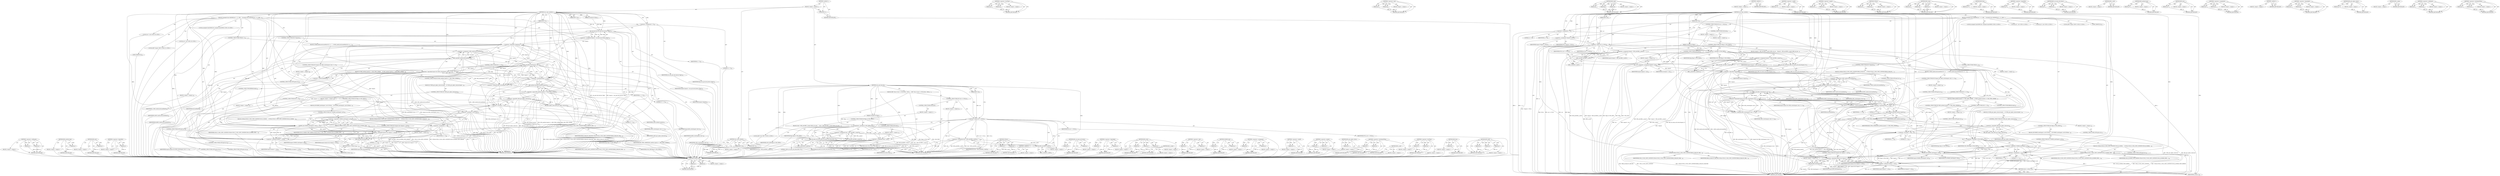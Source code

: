 digraph "BIO_read" {
vulnerable_240 [label=<(METHOD,SMIME_text)>];
vulnerable_241 [label=<(PARAM,p1)>];
vulnerable_242 [label=<(PARAM,p2)>];
vulnerable_243 [label=<(BLOCK,&lt;empty&gt;,&lt;empty&gt;)>];
vulnerable_244 [label=<(METHOD_RETURN,ANY)>];
vulnerable_219 [label=<(METHOD,&lt;operator&gt;.lessThan)>];
vulnerable_220 [label=<(PARAM,p1)>];
vulnerable_221 [label=<(PARAM,p2)>];
vulnerable_222 [label=<(BLOCK,&lt;empty&gt;,&lt;empty&gt;)>];
vulnerable_223 [label=<(METHOD_RETURN,ANY)>];
vulnerable_174 [label=<(METHOD,&lt;operator&gt;.and)>];
vulnerable_175 [label=<(PARAM,p1)>];
vulnerable_176 [label=<(PARAM,p2)>];
vulnerable_177 [label=<(BLOCK,&lt;empty&gt;,&lt;empty&gt;)>];
vulnerable_178 [label=<(METHOD_RETURN,ANY)>];
vulnerable_196 [label=<(METHOD,BIO_read)>];
vulnerable_197 [label=<(PARAM,p1)>];
vulnerable_198 [label=<(PARAM,p2)>];
vulnerable_199 [label=<(PARAM,p3)>];
vulnerable_200 [label=<(BLOCK,&lt;empty&gt;,&lt;empty&gt;)>];
vulnerable_201 [label=<(METHOD_RETURN,ANY)>];
vulnerable_6 [label=<(METHOD,&lt;global&gt;)<SUB>1</SUB>>];
vulnerable_7 [label=<(BLOCK,&lt;empty&gt;,&lt;empty&gt;)<SUB>1</SUB>>];
vulnerable_8 [label=<(METHOD,cms_copy_content)<SUB>1</SUB>>];
vulnerable_9 [label=<(PARAM,BIO *out)<SUB>1</SUB>>];
vulnerable_10 [label=<(PARAM,BIO *in)<SUB>1</SUB>>];
vulnerable_11 [label=<(PARAM,unsigned int flags)<SUB>1</SUB>>];
vulnerable_12 [label=<(BLOCK,{
	unsigned char buf[4096];
	int r = 0, i;
	BIO...,{
	unsigned char buf[4096];
	int r = 0, i;
	BIO...)<SUB>2</SUB>>];
vulnerable_13 [label="<(LOCAL,unsigned char[4096] buf: unsigned char[4096])<SUB>3</SUB>>"];
vulnerable_14 [label="<(LOCAL,int r: int)<SUB>4</SUB>>"];
vulnerable_15 [label="<(LOCAL,int i: int)<SUB>4</SUB>>"];
vulnerable_16 [label=<(&lt;operator&gt;.assignment,r = 0)<SUB>4</SUB>>];
vulnerable_17 [label=<(IDENTIFIER,r,r = 0)<SUB>4</SUB>>];
vulnerable_18 [label=<(LITERAL,0,r = 0)<SUB>4</SUB>>];
vulnerable_19 [label="<(LOCAL,BIO* tmpout: BIO*)<SUB>5</SUB>>"];
vulnerable_20 [label=<(&lt;operator&gt;.assignment,*tmpout = NULL)<SUB>5</SUB>>];
vulnerable_21 [label=<(IDENTIFIER,tmpout,*tmpout = NULL)<SUB>5</SUB>>];
vulnerable_22 [label=<(IDENTIFIER,NULL,*tmpout = NULL)<SUB>5</SUB>>];
vulnerable_23 [label=<(CONTROL_STRUCTURE,IF,if (out == NULL))<SUB>6</SUB>>];
vulnerable_24 [label=<(&lt;operator&gt;.equals,out == NULL)<SUB>6</SUB>>];
vulnerable_25 [label=<(IDENTIFIER,out,out == NULL)<SUB>6</SUB>>];
vulnerable_26 [label=<(IDENTIFIER,NULL,out == NULL)<SUB>6</SUB>>];
vulnerable_27 [label=<(BLOCK,&lt;empty&gt;,&lt;empty&gt;)<SUB>7</SUB>>];
vulnerable_28 [label=<(&lt;operator&gt;.assignment,tmpout = BIO_new(BIO_s_null()))<SUB>7</SUB>>];
vulnerable_29 [label=<(IDENTIFIER,tmpout,tmpout = BIO_new(BIO_s_null()))<SUB>7</SUB>>];
vulnerable_30 [label=<(BIO_new,BIO_new(BIO_s_null()))<SUB>7</SUB>>];
vulnerable_31 [label=<(BIO_s_null,BIO_s_null())<SUB>7</SUB>>];
vulnerable_32 [label=<(CONTROL_STRUCTURE,ELSE,else)<SUB>8</SUB>>];
vulnerable_33 [label=<(BLOCK,&lt;empty&gt;,&lt;empty&gt;)<SUB>8</SUB>>];
vulnerable_34 [label=<(CONTROL_STRUCTURE,IF,if (flags &amp; CMS_TEXT))<SUB>8</SUB>>];
vulnerable_35 [label=<(&lt;operator&gt;.and,flags &amp; CMS_TEXT)<SUB>8</SUB>>];
vulnerable_36 [label=<(IDENTIFIER,flags,flags &amp; CMS_TEXT)<SUB>8</SUB>>];
vulnerable_37 [label=<(IDENTIFIER,CMS_TEXT,flags &amp; CMS_TEXT)<SUB>8</SUB>>];
vulnerable_38 [label=<(BLOCK,{
		tmpout = BIO_new(BIO_s_mem());
		BIO_set_me...,{
		tmpout = BIO_new(BIO_s_mem());
		BIO_set_me...)<SUB>9</SUB>>];
vulnerable_39 [label=<(&lt;operator&gt;.assignment,tmpout = BIO_new(BIO_s_mem()))<SUB>10</SUB>>];
vulnerable_40 [label=<(IDENTIFIER,tmpout,tmpout = BIO_new(BIO_s_mem()))<SUB>10</SUB>>];
vulnerable_41 [label=<(BIO_new,BIO_new(BIO_s_mem()))<SUB>10</SUB>>];
vulnerable_42 [label=<(BIO_s_mem,BIO_s_mem())<SUB>10</SUB>>];
vulnerable_43 [label=<(BIO_set_mem_eof_return,BIO_set_mem_eof_return(tmpout, 0))<SUB>11</SUB>>];
vulnerable_44 [label=<(IDENTIFIER,tmpout,BIO_set_mem_eof_return(tmpout, 0))<SUB>11</SUB>>];
vulnerable_45 [label=<(LITERAL,0,BIO_set_mem_eof_return(tmpout, 0))<SUB>11</SUB>>];
vulnerable_46 [label=<(CONTROL_STRUCTURE,ELSE,else)<SUB>14</SUB>>];
vulnerable_47 [label=<(BLOCK,&lt;empty&gt;,&lt;empty&gt;)<SUB>14</SUB>>];
vulnerable_48 [label=<(&lt;operator&gt;.assignment,tmpout = out)<SUB>14</SUB>>];
vulnerable_49 [label=<(IDENTIFIER,tmpout,tmpout = out)<SUB>14</SUB>>];
vulnerable_50 [label=<(IDENTIFIER,out,tmpout = out)<SUB>14</SUB>>];
vulnerable_51 [label=<(CONTROL_STRUCTURE,IF,if (!tmpout))<SUB>16</SUB>>];
vulnerable_52 [label=<(&lt;operator&gt;.logicalNot,!tmpout)<SUB>16</SUB>>];
vulnerable_53 [label=<(IDENTIFIER,tmpout,!tmpout)<SUB>16</SUB>>];
vulnerable_54 [label=<(BLOCK,{
		CMSerr(CMS_F_CMS_COPY_CONTENT,ERR_R_MALLOC_...,{
		CMSerr(CMS_F_CMS_COPY_CONTENT,ERR_R_MALLOC_...)<SUB>17</SUB>>];
vulnerable_55 [label=<(CMSerr,CMSerr(CMS_F_CMS_COPY_CONTENT,ERR_R_MALLOC_FAIL...)<SUB>18</SUB>>];
vulnerable_56 [label=<(IDENTIFIER,CMS_F_CMS_COPY_CONTENT,CMSerr(CMS_F_CMS_COPY_CONTENT,ERR_R_MALLOC_FAIL...)<SUB>18</SUB>>];
vulnerable_57 [label=<(IDENTIFIER,ERR_R_MALLOC_FAILURE,CMSerr(CMS_F_CMS_COPY_CONTENT,ERR_R_MALLOC_FAIL...)<SUB>18</SUB>>];
vulnerable_58 [label=<(CONTROL_STRUCTURE,GOTO,goto err;)<SUB>19</SUB>>];
vulnerable_59 [label=<(CONTROL_STRUCTURE,FOR,for (;;))<SUB>23</SUB>>];
vulnerable_60 [label=<(BLOCK,&lt;empty&gt;,&lt;empty&gt;)<SUB>23</SUB>>];
vulnerable_61 [label=<(BLOCK,{
		i=BIO_read(in,buf,sizeof(buf));
		if (i &lt;= ...,{
		i=BIO_read(in,buf,sizeof(buf));
		if (i &lt;= ...)<SUB>24</SUB>>];
vulnerable_62 [label=<(&lt;operator&gt;.assignment,i=BIO_read(in,buf,sizeof(buf)))<SUB>25</SUB>>];
vulnerable_63 [label=<(IDENTIFIER,i,i=BIO_read(in,buf,sizeof(buf)))<SUB>25</SUB>>];
vulnerable_64 [label=<(BIO_read,BIO_read(in,buf,sizeof(buf)))<SUB>25</SUB>>];
vulnerable_65 [label=<(IDENTIFIER,in,BIO_read(in,buf,sizeof(buf)))<SUB>25</SUB>>];
vulnerable_66 [label=<(IDENTIFIER,buf,BIO_read(in,buf,sizeof(buf)))<SUB>25</SUB>>];
vulnerable_67 [label=<(&lt;operator&gt;.sizeOf,sizeof(buf))<SUB>25</SUB>>];
vulnerable_68 [label=<(IDENTIFIER,buf,sizeof(buf))<SUB>25</SUB>>];
vulnerable_69 [label=<(CONTROL_STRUCTURE,IF,if (i &lt;= 0))<SUB>26</SUB>>];
vulnerable_70 [label=<(&lt;operator&gt;.lessEqualsThan,i &lt;= 0)<SUB>26</SUB>>];
vulnerable_71 [label=<(IDENTIFIER,i,i &lt;= 0)<SUB>26</SUB>>];
vulnerable_72 [label=<(LITERAL,0,i &lt;= 0)<SUB>26</SUB>>];
vulnerable_73 [label=<(BLOCK,{
			if (BIO_method_type(in) == BIO_TYPE_CIPHER...,{
			if (BIO_method_type(in) == BIO_TYPE_CIPHER...)<SUB>27</SUB>>];
vulnerable_74 [label=<(CONTROL_STRUCTURE,IF,if (BIO_method_type(in) == BIO_TYPE_CIPHER))<SUB>28</SUB>>];
vulnerable_75 [label=<(&lt;operator&gt;.equals,BIO_method_type(in) == BIO_TYPE_CIPHER)<SUB>28</SUB>>];
vulnerable_76 [label=<(BIO_method_type,BIO_method_type(in))<SUB>28</SUB>>];
vulnerable_77 [label=<(IDENTIFIER,in,BIO_method_type(in))<SUB>28</SUB>>];
vulnerable_78 [label=<(IDENTIFIER,BIO_TYPE_CIPHER,BIO_method_type(in) == BIO_TYPE_CIPHER)<SUB>28</SUB>>];
vulnerable_79 [label=<(BLOCK,{
				if (!BIO_get_cipher_status(in))
					goto...,{
				if (!BIO_get_cipher_status(in))
					goto...)<SUB>29</SUB>>];
vulnerable_80 [label=<(CONTROL_STRUCTURE,IF,if (!BIO_get_cipher_status(in)))<SUB>30</SUB>>];
vulnerable_81 [label=<(&lt;operator&gt;.logicalNot,!BIO_get_cipher_status(in))<SUB>30</SUB>>];
vulnerable_82 [label=<(BIO_get_cipher_status,BIO_get_cipher_status(in))<SUB>30</SUB>>];
vulnerable_83 [label=<(IDENTIFIER,in,BIO_get_cipher_status(in))<SUB>30</SUB>>];
vulnerable_84 [label=<(BLOCK,&lt;empty&gt;,&lt;empty&gt;)<SUB>31</SUB>>];
vulnerable_85 [label=<(CONTROL_STRUCTURE,GOTO,goto err;)<SUB>31</SUB>>];
vulnerable_86 [label=<(CONTROL_STRUCTURE,IF,if (i &lt; 0))<SUB>33</SUB>>];
vulnerable_87 [label=<(&lt;operator&gt;.lessThan,i &lt; 0)<SUB>33</SUB>>];
vulnerable_88 [label=<(IDENTIFIER,i,i &lt; 0)<SUB>33</SUB>>];
vulnerable_89 [label=<(LITERAL,0,i &lt; 0)<SUB>33</SUB>>];
vulnerable_90 [label=<(BLOCK,&lt;empty&gt;,&lt;empty&gt;)<SUB>34</SUB>>];
vulnerable_91 [label=<(CONTROL_STRUCTURE,GOTO,goto err;)<SUB>34</SUB>>];
vulnerable_92 [label=<(CONTROL_STRUCTURE,BREAK,break;)<SUB>35</SUB>>];
vulnerable_93 [label=<(CONTROL_STRUCTURE,IF,if (tmpout &amp;&amp; (BIO_write(tmpout, buf, i) != i)))<SUB>38</SUB>>];
vulnerable_94 [label=<(&lt;operator&gt;.logicalAnd,tmpout &amp;&amp; (BIO_write(tmpout, buf, i) != i))<SUB>38</SUB>>];
vulnerable_95 [label=<(IDENTIFIER,tmpout,tmpout &amp;&amp; (BIO_write(tmpout, buf, i) != i))<SUB>38</SUB>>];
vulnerable_96 [label=<(&lt;operator&gt;.notEquals,BIO_write(tmpout, buf, i) != i)<SUB>38</SUB>>];
vulnerable_97 [label=<(BIO_write,BIO_write(tmpout, buf, i))<SUB>38</SUB>>];
vulnerable_98 [label=<(IDENTIFIER,tmpout,BIO_write(tmpout, buf, i))<SUB>38</SUB>>];
vulnerable_99 [label=<(IDENTIFIER,buf,BIO_write(tmpout, buf, i))<SUB>38</SUB>>];
vulnerable_100 [label=<(IDENTIFIER,i,BIO_write(tmpout, buf, i))<SUB>38</SUB>>];
vulnerable_101 [label=<(IDENTIFIER,i,BIO_write(tmpout, buf, i) != i)<SUB>38</SUB>>];
vulnerable_102 [label=<(BLOCK,&lt;empty&gt;,&lt;empty&gt;)<SUB>39</SUB>>];
vulnerable_103 [label=<(CONTROL_STRUCTURE,GOTO,goto err;)<SUB>39</SUB>>];
vulnerable_104 [label=<(CONTROL_STRUCTURE,IF,if (flags &amp; CMS_TEXT))<SUB>42</SUB>>];
vulnerable_105 [label=<(&lt;operator&gt;.and,flags &amp; CMS_TEXT)<SUB>42</SUB>>];
vulnerable_106 [label=<(IDENTIFIER,flags,flags &amp; CMS_TEXT)<SUB>42</SUB>>];
vulnerable_107 [label=<(IDENTIFIER,CMS_TEXT,flags &amp; CMS_TEXT)<SUB>42</SUB>>];
vulnerable_108 [label=<(BLOCK,{
		if(!SMIME_text(tmpout, out))
			{
			CMSerr...,{
		if(!SMIME_text(tmpout, out))
			{
			CMSerr...)<SUB>43</SUB>>];
vulnerable_109 [label=<(CONTROL_STRUCTURE,IF,if (!SMIME_text(tmpout, out)))<SUB>44</SUB>>];
vulnerable_110 [label=<(&lt;operator&gt;.logicalNot,!SMIME_text(tmpout, out))<SUB>44</SUB>>];
vulnerable_111 [label=<(SMIME_text,SMIME_text(tmpout, out))<SUB>44</SUB>>];
vulnerable_112 [label=<(IDENTIFIER,tmpout,SMIME_text(tmpout, out))<SUB>44</SUB>>];
vulnerable_113 [label=<(IDENTIFIER,out,SMIME_text(tmpout, out))<SUB>44</SUB>>];
vulnerable_114 [label=<(BLOCK,{
			CMSerr(CMS_F_CMS_COPY_CONTENT,CMS_R_SMIME_...,{
			CMSerr(CMS_F_CMS_COPY_CONTENT,CMS_R_SMIME_...)<SUB>45</SUB>>];
vulnerable_115 [label=<(CMSerr,CMSerr(CMS_F_CMS_COPY_CONTENT,CMS_R_SMIME_TEXT_...)<SUB>46</SUB>>];
vulnerable_116 [label=<(IDENTIFIER,CMS_F_CMS_COPY_CONTENT,CMSerr(CMS_F_CMS_COPY_CONTENT,CMS_R_SMIME_TEXT_...)<SUB>46</SUB>>];
vulnerable_117 [label=<(IDENTIFIER,CMS_R_SMIME_TEXT_ERROR,CMSerr(CMS_F_CMS_COPY_CONTENT,CMS_R_SMIME_TEXT_...)<SUB>46</SUB>>];
vulnerable_118 [label=<(CONTROL_STRUCTURE,GOTO,goto err;)<SUB>47</SUB>>];
vulnerable_119 [label=<(&lt;operator&gt;.assignment,r = 1)<SUB>51</SUB>>];
vulnerable_120 [label=<(IDENTIFIER,r,r = 1)<SUB>51</SUB>>];
vulnerable_121 [label=<(LITERAL,1,r = 1)<SUB>51</SUB>>];
vulnerable_122 [label=<(JUMP_TARGET,err)<SUB>53</SUB>>];
vulnerable_123 [label=<(CONTROL_STRUCTURE,IF,if (tmpout &amp;&amp; (tmpout != out)))<SUB>54</SUB>>];
vulnerable_124 [label=<(&lt;operator&gt;.logicalAnd,tmpout &amp;&amp; (tmpout != out))<SUB>54</SUB>>];
vulnerable_125 [label=<(IDENTIFIER,tmpout,tmpout &amp;&amp; (tmpout != out))<SUB>54</SUB>>];
vulnerable_126 [label=<(&lt;operator&gt;.notEquals,tmpout != out)<SUB>54</SUB>>];
vulnerable_127 [label=<(IDENTIFIER,tmpout,tmpout != out)<SUB>54</SUB>>];
vulnerable_128 [label=<(IDENTIFIER,out,tmpout != out)<SUB>54</SUB>>];
vulnerable_129 [label=<(BLOCK,&lt;empty&gt;,&lt;empty&gt;)<SUB>55</SUB>>];
vulnerable_130 [label=<(BIO_free,BIO_free(tmpout))<SUB>55</SUB>>];
vulnerable_131 [label=<(IDENTIFIER,tmpout,BIO_free(tmpout))<SUB>55</SUB>>];
vulnerable_132 [label=<(RETURN,return r;,return r;)<SUB>56</SUB>>];
vulnerable_133 [label=<(IDENTIFIER,r,return r;)<SUB>56</SUB>>];
vulnerable_134 [label=<(METHOD_RETURN,int)<SUB>1</SUB>>];
vulnerable_136 [label=<(METHOD_RETURN,ANY)<SUB>1</SUB>>];
vulnerable_202 [label=<(METHOD,&lt;operator&gt;.sizeOf)>];
vulnerable_203 [label=<(PARAM,p1)>];
vulnerable_204 [label=<(BLOCK,&lt;empty&gt;,&lt;empty&gt;)>];
vulnerable_205 [label=<(METHOD_RETURN,ANY)>];
vulnerable_162 [label=<(METHOD,&lt;operator&gt;.equals)>];
vulnerable_163 [label=<(PARAM,p1)>];
vulnerable_164 [label=<(PARAM,p2)>];
vulnerable_165 [label=<(BLOCK,&lt;empty&gt;,&lt;empty&gt;)>];
vulnerable_166 [label=<(METHOD_RETURN,ANY)>];
vulnerable_191 [label=<(METHOD,CMSerr)>];
vulnerable_192 [label=<(PARAM,p1)>];
vulnerable_193 [label=<(PARAM,p2)>];
vulnerable_194 [label=<(BLOCK,&lt;empty&gt;,&lt;empty&gt;)>];
vulnerable_195 [label=<(METHOD_RETURN,ANY)>];
vulnerable_234 [label=<(METHOD,BIO_write)>];
vulnerable_235 [label=<(PARAM,p1)>];
vulnerable_236 [label=<(PARAM,p2)>];
vulnerable_237 [label=<(PARAM,p3)>];
vulnerable_238 [label=<(BLOCK,&lt;empty&gt;,&lt;empty&gt;)>];
vulnerable_239 [label=<(METHOD_RETURN,ANY)>];
vulnerable_245 [label=<(METHOD,BIO_free)>];
vulnerable_246 [label=<(PARAM,p1)>];
vulnerable_247 [label=<(BLOCK,&lt;empty&gt;,&lt;empty&gt;)>];
vulnerable_248 [label=<(METHOD_RETURN,ANY)>];
vulnerable_187 [label=<(METHOD,&lt;operator&gt;.logicalNot)>];
vulnerable_188 [label=<(PARAM,p1)>];
vulnerable_189 [label=<(BLOCK,&lt;empty&gt;,&lt;empty&gt;)>];
vulnerable_190 [label=<(METHOD_RETURN,ANY)>];
vulnerable_182 [label=<(METHOD,BIO_set_mem_eof_return)>];
vulnerable_183 [label=<(PARAM,p1)>];
vulnerable_184 [label=<(PARAM,p2)>];
vulnerable_185 [label=<(BLOCK,&lt;empty&gt;,&lt;empty&gt;)>];
vulnerable_186 [label=<(METHOD_RETURN,ANY)>];
vulnerable_171 [label=<(METHOD,BIO_s_null)>];
vulnerable_172 [label=<(BLOCK,&lt;empty&gt;,&lt;empty&gt;)>];
vulnerable_173 [label=<(METHOD_RETURN,ANY)>];
vulnerable_211 [label=<(METHOD,BIO_method_type)>];
vulnerable_212 [label=<(PARAM,p1)>];
vulnerable_213 [label=<(BLOCK,&lt;empty&gt;,&lt;empty&gt;)>];
vulnerable_214 [label=<(METHOD_RETURN,ANY)>];
vulnerable_167 [label=<(METHOD,BIO_new)>];
vulnerable_168 [label=<(PARAM,p1)>];
vulnerable_169 [label=<(BLOCK,&lt;empty&gt;,&lt;empty&gt;)>];
vulnerable_170 [label=<(METHOD_RETURN,ANY)>];
vulnerable_157 [label=<(METHOD,&lt;operator&gt;.assignment)>];
vulnerable_158 [label=<(PARAM,p1)>];
vulnerable_159 [label=<(PARAM,p2)>];
vulnerable_160 [label=<(BLOCK,&lt;empty&gt;,&lt;empty&gt;)>];
vulnerable_161 [label=<(METHOD_RETURN,ANY)>];
vulnerable_151 [label=<(METHOD,&lt;global&gt;)<SUB>1</SUB>>];
vulnerable_152 [label=<(BLOCK,&lt;empty&gt;,&lt;empty&gt;)>];
vulnerable_153 [label=<(METHOD_RETURN,ANY)>];
vulnerable_224 [label=<(METHOD,&lt;operator&gt;.logicalAnd)>];
vulnerable_225 [label=<(PARAM,p1)>];
vulnerable_226 [label=<(PARAM,p2)>];
vulnerable_227 [label=<(BLOCK,&lt;empty&gt;,&lt;empty&gt;)>];
vulnerable_228 [label=<(METHOD_RETURN,ANY)>];
vulnerable_215 [label=<(METHOD,BIO_get_cipher_status)>];
vulnerable_216 [label=<(PARAM,p1)>];
vulnerable_217 [label=<(BLOCK,&lt;empty&gt;,&lt;empty&gt;)>];
vulnerable_218 [label=<(METHOD_RETURN,ANY)>];
vulnerable_179 [label=<(METHOD,BIO_s_mem)>];
vulnerable_180 [label=<(BLOCK,&lt;empty&gt;,&lt;empty&gt;)>];
vulnerable_181 [label=<(METHOD_RETURN,ANY)>];
vulnerable_229 [label=<(METHOD,&lt;operator&gt;.notEquals)>];
vulnerable_230 [label=<(PARAM,p1)>];
vulnerable_231 [label=<(PARAM,p2)>];
vulnerable_232 [label=<(BLOCK,&lt;empty&gt;,&lt;empty&gt;)>];
vulnerable_233 [label=<(METHOD_RETURN,ANY)>];
vulnerable_206 [label=<(METHOD,&lt;operator&gt;.lessEqualsThan)>];
vulnerable_207 [label=<(PARAM,p1)>];
vulnerable_208 [label=<(PARAM,p2)>];
vulnerable_209 [label=<(BLOCK,&lt;empty&gt;,&lt;empty&gt;)>];
vulnerable_210 [label=<(METHOD_RETURN,ANY)>];
fixed_250 [label=<(METHOD,&lt;operator&gt;.notEquals)>];
fixed_251 [label=<(PARAM,p1)>];
fixed_252 [label=<(PARAM,p2)>];
fixed_253 [label=<(BLOCK,&lt;empty&gt;,&lt;empty&gt;)>];
fixed_254 [label=<(METHOD_RETURN,ANY)>];
fixed_232 [label=<(METHOD,BIO_method_type)>];
fixed_233 [label=<(PARAM,p1)>];
fixed_234 [label=<(BLOCK,&lt;empty&gt;,&lt;empty&gt;)>];
fixed_235 [label=<(METHOD_RETURN,ANY)>];
fixed_188 [label=<(METHOD,BIO_new)>];
fixed_189 [label=<(PARAM,p1)>];
fixed_190 [label=<(BLOCK,&lt;empty&gt;,&lt;empty&gt;)>];
fixed_191 [label=<(METHOD_RETURN,ANY)>];
fixed_208 [label=<(METHOD,&lt;operator&gt;.logicalNot)>];
fixed_209 [label=<(PARAM,p1)>];
fixed_210 [label=<(BLOCK,&lt;empty&gt;,&lt;empty&gt;)>];
fixed_211 [label=<(METHOD_RETURN,ANY)>];
fixed_6 [label=<(METHOD,&lt;global&gt;)<SUB>1</SUB>>];
fixed_7 [label=<(BLOCK,&lt;empty&gt;,&lt;empty&gt;)<SUB>1</SUB>>];
fixed_8 [label=<(METHOD,cms_copy_content)<SUB>1</SUB>>];
fixed_9 [label=<(PARAM,BIO *out)<SUB>1</SUB>>];
fixed_10 [label=<(PARAM,BIO *in)<SUB>1</SUB>>];
fixed_11 [label=<(PARAM,unsigned int flags)<SUB>1</SUB>>];
fixed_12 [label=<(BLOCK,&lt;empty&gt;,&lt;empty&gt;)>];
fixed_13 [label=<(METHOD_RETURN,int)<SUB>1</SUB>>];
fixed_15 [label=<(UNKNOWN,),))<SUB>1</SUB>>];
fixed_16 [label=<(METHOD,cms_get_text_bio)<SUB>2</SUB>>];
fixed_17 [label=<(PARAM,BIO *out)<SUB>2</SUB>>];
fixed_18 [label=<(PARAM,unsigned int flags)<SUB>2</SUB>>];
fixed_19 [label=<(BLOCK,{
	BIO *rbio;
 	if (out == NULL)
		rbio = BIO_n...,{
	BIO *rbio;
 	if (out == NULL)
		rbio = BIO_n...)<SUB>3</SUB>>];
fixed_20 [label="<(LOCAL,BIO* rbio: BIO*)<SUB>4</SUB>>"];
fixed_21 [label=<(CONTROL_STRUCTURE,IF,if (out == NULL))<SUB>5</SUB>>];
fixed_22 [label=<(&lt;operator&gt;.equals,out == NULL)<SUB>5</SUB>>];
fixed_23 [label=<(IDENTIFIER,out,out == NULL)<SUB>5</SUB>>];
fixed_24 [label=<(IDENTIFIER,NULL,out == NULL)<SUB>5</SUB>>];
fixed_25 [label=<(BLOCK,&lt;empty&gt;,&lt;empty&gt;)<SUB>6</SUB>>];
fixed_26 [label=<(&lt;operator&gt;.assignment,rbio = BIO_new(BIO_s_null()))<SUB>6</SUB>>];
fixed_27 [label=<(IDENTIFIER,rbio,rbio = BIO_new(BIO_s_null()))<SUB>6</SUB>>];
fixed_28 [label=<(BIO_new,BIO_new(BIO_s_null()))<SUB>6</SUB>>];
fixed_29 [label=<(BIO_s_null,BIO_s_null())<SUB>6</SUB>>];
fixed_30 [label=<(CONTROL_STRUCTURE,ELSE,else)<SUB>7</SUB>>];
fixed_31 [label=<(BLOCK,&lt;empty&gt;,&lt;empty&gt;)<SUB>7</SUB>>];
fixed_32 [label=<(CONTROL_STRUCTURE,IF,if (flags &amp; CMS_TEXT))<SUB>7</SUB>>];
fixed_33 [label=<(&lt;operator&gt;.and,flags &amp; CMS_TEXT)<SUB>7</SUB>>];
fixed_34 [label=<(IDENTIFIER,flags,flags &amp; CMS_TEXT)<SUB>7</SUB>>];
fixed_35 [label=<(IDENTIFIER,CMS_TEXT,flags &amp; CMS_TEXT)<SUB>7</SUB>>];
fixed_36 [label=<(BLOCK,{
		rbio = BIO_new(BIO_s_mem());
		BIO_set_mem_...,{
		rbio = BIO_new(BIO_s_mem());
		BIO_set_mem_...)<SUB>8</SUB>>];
fixed_37 [label=<(&lt;operator&gt;.assignment,rbio = BIO_new(BIO_s_mem()))<SUB>9</SUB>>];
fixed_38 [label=<(IDENTIFIER,rbio,rbio = BIO_new(BIO_s_mem()))<SUB>9</SUB>>];
fixed_39 [label=<(BIO_new,BIO_new(BIO_s_mem()))<SUB>9</SUB>>];
fixed_40 [label=<(BIO_s_mem,BIO_s_mem())<SUB>9</SUB>>];
fixed_41 [label=<(BIO_set_mem_eof_return,BIO_set_mem_eof_return(rbio, 0))<SUB>10</SUB>>];
fixed_42 [label=<(IDENTIFIER,rbio,BIO_set_mem_eof_return(rbio, 0))<SUB>10</SUB>>];
fixed_43 [label=<(LITERAL,0,BIO_set_mem_eof_return(rbio, 0))<SUB>10</SUB>>];
fixed_44 [label=<(CONTROL_STRUCTURE,ELSE,else)<SUB>13</SUB>>];
fixed_45 [label=<(BLOCK,&lt;empty&gt;,&lt;empty&gt;)<SUB>13</SUB>>];
fixed_46 [label=<(&lt;operator&gt;.assignment,rbio = out)<SUB>13</SUB>>];
fixed_47 [label=<(IDENTIFIER,rbio,rbio = out)<SUB>13</SUB>>];
fixed_48 [label=<(IDENTIFIER,out,rbio = out)<SUB>13</SUB>>];
fixed_49 [label=<(RETURN,return rbio;,return rbio;)<SUB>14</SUB>>];
fixed_50 [label=<(IDENTIFIER,rbio,return rbio;)<SUB>14</SUB>>];
fixed_51 [label=<(METHOD_RETURN,BIO)<SUB>2</SUB>>];
fixed_53 [label=<(METHOD,cms_copy_content)<SUB>17</SUB>>];
fixed_54 [label=<(PARAM,BIO *out)<SUB>17</SUB>>];
fixed_55 [label=<(PARAM,BIO *in)<SUB>17</SUB>>];
fixed_56 [label=<(PARAM,unsigned int flags)<SUB>17</SUB>>];
fixed_57 [label=<(BLOCK,{
	unsigned char buf[4096];
	int r = 0, i;
	BIO...,{
	unsigned char buf[4096];
	int r = 0, i;
	BIO...)<SUB>18</SUB>>];
fixed_58 [label="<(LOCAL,unsigned char[4096] buf: unsigned char[4096])<SUB>19</SUB>>"];
fixed_59 [label="<(LOCAL,int r: int)<SUB>20</SUB>>"];
fixed_60 [label="<(LOCAL,int i: int)<SUB>20</SUB>>"];
fixed_61 [label=<(&lt;operator&gt;.assignment,r = 0)<SUB>20</SUB>>];
fixed_62 [label=<(IDENTIFIER,r,r = 0)<SUB>20</SUB>>];
fixed_63 [label=<(LITERAL,0,r = 0)<SUB>20</SUB>>];
fixed_64 [label="<(LOCAL,BIO* tmpout: BIO*)<SUB>21</SUB>>"];
fixed_65 [label=<(&lt;operator&gt;.assignment,tmpout = cms_get_text_bio(out, flags))<SUB>23</SUB>>];
fixed_66 [label=<(IDENTIFIER,tmpout,tmpout = cms_get_text_bio(out, flags))<SUB>23</SUB>>];
fixed_67 [label=<(cms_get_text_bio,cms_get_text_bio(out, flags))<SUB>23</SUB>>];
fixed_68 [label=<(IDENTIFIER,out,cms_get_text_bio(out, flags))<SUB>23</SUB>>];
fixed_69 [label=<(IDENTIFIER,flags,cms_get_text_bio(out, flags))<SUB>23</SUB>>];
fixed_70 [label=<(CONTROL_STRUCTURE,IF,if (!tmpout))<SUB>25</SUB>>];
fixed_71 [label=<(&lt;operator&gt;.logicalNot,!tmpout)<SUB>25</SUB>>];
fixed_72 [label=<(IDENTIFIER,tmpout,!tmpout)<SUB>25</SUB>>];
fixed_73 [label=<(BLOCK,{
		CMSerr(CMS_F_CMS_COPY_CONTENT,ERR_R_MALLOC_...,{
		CMSerr(CMS_F_CMS_COPY_CONTENT,ERR_R_MALLOC_...)<SUB>26</SUB>>];
fixed_74 [label=<(CMSerr,CMSerr(CMS_F_CMS_COPY_CONTENT,ERR_R_MALLOC_FAIL...)<SUB>27</SUB>>];
fixed_75 [label=<(IDENTIFIER,CMS_F_CMS_COPY_CONTENT,CMSerr(CMS_F_CMS_COPY_CONTENT,ERR_R_MALLOC_FAIL...)<SUB>27</SUB>>];
fixed_76 [label=<(IDENTIFIER,ERR_R_MALLOC_FAILURE,CMSerr(CMS_F_CMS_COPY_CONTENT,ERR_R_MALLOC_FAIL...)<SUB>27</SUB>>];
fixed_77 [label=<(CONTROL_STRUCTURE,GOTO,goto err;)<SUB>28</SUB>>];
fixed_78 [label=<(CONTROL_STRUCTURE,FOR,for (;;))<SUB>32</SUB>>];
fixed_79 [label=<(BLOCK,&lt;empty&gt;,&lt;empty&gt;)<SUB>32</SUB>>];
fixed_80 [label=<(BLOCK,{
		i=BIO_read(in,buf,sizeof(buf));
		if (i &lt;= ...,{
		i=BIO_read(in,buf,sizeof(buf));
		if (i &lt;= ...)<SUB>33</SUB>>];
fixed_81 [label=<(&lt;operator&gt;.assignment,i=BIO_read(in,buf,sizeof(buf)))<SUB>34</SUB>>];
fixed_82 [label=<(IDENTIFIER,i,i=BIO_read(in,buf,sizeof(buf)))<SUB>34</SUB>>];
fixed_83 [label=<(BIO_read,BIO_read(in,buf,sizeof(buf)))<SUB>34</SUB>>];
fixed_84 [label=<(IDENTIFIER,in,BIO_read(in,buf,sizeof(buf)))<SUB>34</SUB>>];
fixed_85 [label=<(IDENTIFIER,buf,BIO_read(in,buf,sizeof(buf)))<SUB>34</SUB>>];
fixed_86 [label=<(&lt;operator&gt;.sizeOf,sizeof(buf))<SUB>34</SUB>>];
fixed_87 [label=<(IDENTIFIER,buf,sizeof(buf))<SUB>34</SUB>>];
fixed_88 [label=<(CONTROL_STRUCTURE,IF,if (i &lt;= 0))<SUB>35</SUB>>];
fixed_89 [label=<(&lt;operator&gt;.lessEqualsThan,i &lt;= 0)<SUB>35</SUB>>];
fixed_90 [label=<(IDENTIFIER,i,i &lt;= 0)<SUB>35</SUB>>];
fixed_91 [label=<(LITERAL,0,i &lt;= 0)<SUB>35</SUB>>];
fixed_92 [label=<(BLOCK,{
			if (BIO_method_type(in) == BIO_TYPE_CIPHER...,{
			if (BIO_method_type(in) == BIO_TYPE_CIPHER...)<SUB>36</SUB>>];
fixed_93 [label=<(CONTROL_STRUCTURE,IF,if (BIO_method_type(in) == BIO_TYPE_CIPHER))<SUB>37</SUB>>];
fixed_94 [label=<(&lt;operator&gt;.equals,BIO_method_type(in) == BIO_TYPE_CIPHER)<SUB>37</SUB>>];
fixed_95 [label=<(BIO_method_type,BIO_method_type(in))<SUB>37</SUB>>];
fixed_96 [label=<(IDENTIFIER,in,BIO_method_type(in))<SUB>37</SUB>>];
fixed_97 [label=<(IDENTIFIER,BIO_TYPE_CIPHER,BIO_method_type(in) == BIO_TYPE_CIPHER)<SUB>37</SUB>>];
fixed_98 [label=<(BLOCK,{
				if (!BIO_get_cipher_status(in))
					goto...,{
				if (!BIO_get_cipher_status(in))
					goto...)<SUB>38</SUB>>];
fixed_99 [label=<(CONTROL_STRUCTURE,IF,if (!BIO_get_cipher_status(in)))<SUB>39</SUB>>];
fixed_100 [label=<(&lt;operator&gt;.logicalNot,!BIO_get_cipher_status(in))<SUB>39</SUB>>];
fixed_101 [label=<(BIO_get_cipher_status,BIO_get_cipher_status(in))<SUB>39</SUB>>];
fixed_102 [label=<(IDENTIFIER,in,BIO_get_cipher_status(in))<SUB>39</SUB>>];
fixed_103 [label=<(BLOCK,&lt;empty&gt;,&lt;empty&gt;)<SUB>40</SUB>>];
fixed_104 [label=<(CONTROL_STRUCTURE,GOTO,goto err;)<SUB>40</SUB>>];
fixed_105 [label=<(CONTROL_STRUCTURE,IF,if (i &lt; 0))<SUB>42</SUB>>];
fixed_106 [label=<(&lt;operator&gt;.lessThan,i &lt; 0)<SUB>42</SUB>>];
fixed_107 [label=<(IDENTIFIER,i,i &lt; 0)<SUB>42</SUB>>];
fixed_108 [label=<(LITERAL,0,i &lt; 0)<SUB>42</SUB>>];
fixed_109 [label=<(BLOCK,&lt;empty&gt;,&lt;empty&gt;)<SUB>43</SUB>>];
fixed_110 [label=<(CONTROL_STRUCTURE,GOTO,goto err;)<SUB>43</SUB>>];
fixed_111 [label=<(CONTROL_STRUCTURE,BREAK,break;)<SUB>44</SUB>>];
fixed_112 [label=<(CONTROL_STRUCTURE,IF,if (tmpout &amp;&amp; (BIO_write(tmpout, buf, i) != i)))<SUB>47</SUB>>];
fixed_113 [label=<(&lt;operator&gt;.logicalAnd,tmpout &amp;&amp; (BIO_write(tmpout, buf, i) != i))<SUB>47</SUB>>];
fixed_114 [label=<(IDENTIFIER,tmpout,tmpout &amp;&amp; (BIO_write(tmpout, buf, i) != i))<SUB>47</SUB>>];
fixed_115 [label=<(&lt;operator&gt;.notEquals,BIO_write(tmpout, buf, i) != i)<SUB>47</SUB>>];
fixed_116 [label=<(BIO_write,BIO_write(tmpout, buf, i))<SUB>47</SUB>>];
fixed_117 [label=<(IDENTIFIER,tmpout,BIO_write(tmpout, buf, i))<SUB>47</SUB>>];
fixed_118 [label=<(IDENTIFIER,buf,BIO_write(tmpout, buf, i))<SUB>47</SUB>>];
fixed_119 [label=<(IDENTIFIER,i,BIO_write(tmpout, buf, i))<SUB>47</SUB>>];
fixed_120 [label=<(IDENTIFIER,i,BIO_write(tmpout, buf, i) != i)<SUB>47</SUB>>];
fixed_121 [label=<(BLOCK,&lt;empty&gt;,&lt;empty&gt;)<SUB>48</SUB>>];
fixed_122 [label=<(CONTROL_STRUCTURE,GOTO,goto err;)<SUB>48</SUB>>];
fixed_123 [label=<(CONTROL_STRUCTURE,IF,if (flags &amp; CMS_TEXT))<SUB>51</SUB>>];
fixed_124 [label=<(&lt;operator&gt;.and,flags &amp; CMS_TEXT)<SUB>51</SUB>>];
fixed_125 [label=<(IDENTIFIER,flags,flags &amp; CMS_TEXT)<SUB>51</SUB>>];
fixed_126 [label=<(IDENTIFIER,CMS_TEXT,flags &amp; CMS_TEXT)<SUB>51</SUB>>];
fixed_127 [label=<(BLOCK,{
		if(!SMIME_text(tmpout, out))
			{
			CMSerr...,{
		if(!SMIME_text(tmpout, out))
			{
			CMSerr...)<SUB>52</SUB>>];
fixed_128 [label=<(CONTROL_STRUCTURE,IF,if (!SMIME_text(tmpout, out)))<SUB>53</SUB>>];
fixed_129 [label=<(&lt;operator&gt;.logicalNot,!SMIME_text(tmpout, out))<SUB>53</SUB>>];
fixed_130 [label=<(SMIME_text,SMIME_text(tmpout, out))<SUB>53</SUB>>];
fixed_131 [label=<(IDENTIFIER,tmpout,SMIME_text(tmpout, out))<SUB>53</SUB>>];
fixed_132 [label=<(IDENTIFIER,out,SMIME_text(tmpout, out))<SUB>53</SUB>>];
fixed_133 [label=<(BLOCK,{
			CMSerr(CMS_F_CMS_COPY_CONTENT,CMS_R_SMIME_...,{
			CMSerr(CMS_F_CMS_COPY_CONTENT,CMS_R_SMIME_...)<SUB>54</SUB>>];
fixed_134 [label=<(CMSerr,CMSerr(CMS_F_CMS_COPY_CONTENT,CMS_R_SMIME_TEXT_...)<SUB>55</SUB>>];
fixed_135 [label=<(IDENTIFIER,CMS_F_CMS_COPY_CONTENT,CMSerr(CMS_F_CMS_COPY_CONTENT,CMS_R_SMIME_TEXT_...)<SUB>55</SUB>>];
fixed_136 [label=<(IDENTIFIER,CMS_R_SMIME_TEXT_ERROR,CMSerr(CMS_F_CMS_COPY_CONTENT,CMS_R_SMIME_TEXT_...)<SUB>55</SUB>>];
fixed_137 [label=<(CONTROL_STRUCTURE,GOTO,goto err;)<SUB>56</SUB>>];
fixed_138 [label=<(&lt;operator&gt;.assignment,r = 1)<SUB>60</SUB>>];
fixed_139 [label=<(IDENTIFIER,r,r = 1)<SUB>60</SUB>>];
fixed_140 [label=<(LITERAL,1,r = 1)<SUB>60</SUB>>];
fixed_141 [label=<(JUMP_TARGET,err)<SUB>62</SUB>>];
fixed_142 [label=<(CONTROL_STRUCTURE,IF,if (tmpout &amp;&amp; (tmpout != out)))<SUB>63</SUB>>];
fixed_143 [label=<(&lt;operator&gt;.logicalAnd,tmpout &amp;&amp; (tmpout != out))<SUB>63</SUB>>];
fixed_144 [label=<(IDENTIFIER,tmpout,tmpout &amp;&amp; (tmpout != out))<SUB>63</SUB>>];
fixed_145 [label=<(&lt;operator&gt;.notEquals,tmpout != out)<SUB>63</SUB>>];
fixed_146 [label=<(IDENTIFIER,tmpout,tmpout != out)<SUB>63</SUB>>];
fixed_147 [label=<(IDENTIFIER,out,tmpout != out)<SUB>63</SUB>>];
fixed_148 [label=<(BLOCK,&lt;empty&gt;,&lt;empty&gt;)<SUB>64</SUB>>];
fixed_149 [label=<(BIO_free,BIO_free(tmpout))<SUB>64</SUB>>];
fixed_150 [label=<(IDENTIFIER,tmpout,BIO_free(tmpout))<SUB>64</SUB>>];
fixed_151 [label=<(RETURN,return r;,return r;)<SUB>65</SUB>>];
fixed_152 [label=<(IDENTIFIER,r,return r;)<SUB>65</SUB>>];
fixed_153 [label=<(METHOD_RETURN,int)<SUB>17</SUB>>];
fixed_155 [label=<(METHOD_RETURN,ANY)<SUB>1</SUB>>];
fixed_212 [label=<(METHOD,CMSerr)>];
fixed_213 [label=<(PARAM,p1)>];
fixed_214 [label=<(PARAM,p2)>];
fixed_215 [label=<(BLOCK,&lt;empty&gt;,&lt;empty&gt;)>];
fixed_216 [label=<(METHOD_RETURN,ANY)>];
fixed_172 [label=<(METHOD,&lt;global&gt;)<SUB>1</SUB>>];
fixed_173 [label=<(BLOCK,&lt;empty&gt;,&lt;empty&gt;)>];
fixed_174 [label=<(METHOD_RETURN,ANY)>];
fixed_203 [label=<(METHOD,BIO_set_mem_eof_return)>];
fixed_204 [label=<(PARAM,p1)>];
fixed_205 [label=<(PARAM,p2)>];
fixed_206 [label=<(BLOCK,&lt;empty&gt;,&lt;empty&gt;)>];
fixed_207 [label=<(METHOD_RETURN,ANY)>];
fixed_245 [label=<(METHOD,&lt;operator&gt;.logicalAnd)>];
fixed_246 [label=<(PARAM,p1)>];
fixed_247 [label=<(PARAM,p2)>];
fixed_248 [label=<(BLOCK,&lt;empty&gt;,&lt;empty&gt;)>];
fixed_249 [label=<(METHOD_RETURN,ANY)>];
fixed_255 [label=<(METHOD,BIO_write)>];
fixed_256 [label=<(PARAM,p1)>];
fixed_257 [label=<(PARAM,p2)>];
fixed_258 [label=<(PARAM,p3)>];
fixed_259 [label=<(BLOCK,&lt;empty&gt;,&lt;empty&gt;)>];
fixed_260 [label=<(METHOD_RETURN,ANY)>];
fixed_200 [label=<(METHOD,BIO_s_mem)>];
fixed_201 [label=<(BLOCK,&lt;empty&gt;,&lt;empty&gt;)>];
fixed_202 [label=<(METHOD_RETURN,ANY)>];
fixed_195 [label=<(METHOD,&lt;operator&gt;.and)>];
fixed_196 [label=<(PARAM,p1)>];
fixed_197 [label=<(PARAM,p2)>];
fixed_198 [label=<(BLOCK,&lt;empty&gt;,&lt;empty&gt;)>];
fixed_199 [label=<(METHOD_RETURN,ANY)>];
fixed_261 [label=<(METHOD,SMIME_text)>];
fixed_262 [label=<(PARAM,p1)>];
fixed_263 [label=<(PARAM,p2)>];
fixed_264 [label=<(BLOCK,&lt;empty&gt;,&lt;empty&gt;)>];
fixed_265 [label=<(METHOD_RETURN,ANY)>];
fixed_183 [label=<(METHOD,&lt;operator&gt;.assignment)>];
fixed_184 [label=<(PARAM,p1)>];
fixed_185 [label=<(PARAM,p2)>];
fixed_186 [label=<(BLOCK,&lt;empty&gt;,&lt;empty&gt;)>];
fixed_187 [label=<(METHOD_RETURN,ANY)>];
fixed_223 [label=<(METHOD,&lt;operator&gt;.sizeOf)>];
fixed_224 [label=<(PARAM,p1)>];
fixed_225 [label=<(BLOCK,&lt;empty&gt;,&lt;empty&gt;)>];
fixed_226 [label=<(METHOD_RETURN,ANY)>];
fixed_178 [label=<(METHOD,&lt;operator&gt;.equals)>];
fixed_179 [label=<(PARAM,p1)>];
fixed_180 [label=<(PARAM,p2)>];
fixed_181 [label=<(BLOCK,&lt;empty&gt;,&lt;empty&gt;)>];
fixed_182 [label=<(METHOD_RETURN,ANY)>];
fixed_236 [label=<(METHOD,BIO_get_cipher_status)>];
fixed_237 [label=<(PARAM,p1)>];
fixed_238 [label=<(BLOCK,&lt;empty&gt;,&lt;empty&gt;)>];
fixed_239 [label=<(METHOD_RETURN,ANY)>];
fixed_227 [label=<(METHOD,&lt;operator&gt;.lessEqualsThan)>];
fixed_228 [label=<(PARAM,p1)>];
fixed_229 [label=<(PARAM,p2)>];
fixed_230 [label=<(BLOCK,&lt;empty&gt;,&lt;empty&gt;)>];
fixed_231 [label=<(METHOD_RETURN,ANY)>];
fixed_192 [label=<(METHOD,BIO_s_null)>];
fixed_193 [label=<(BLOCK,&lt;empty&gt;,&lt;empty&gt;)>];
fixed_194 [label=<(METHOD_RETURN,ANY)>];
fixed_240 [label=<(METHOD,&lt;operator&gt;.lessThan)>];
fixed_241 [label=<(PARAM,p1)>];
fixed_242 [label=<(PARAM,p2)>];
fixed_243 [label=<(BLOCK,&lt;empty&gt;,&lt;empty&gt;)>];
fixed_244 [label=<(METHOD_RETURN,ANY)>];
fixed_266 [label=<(METHOD,BIO_free)>];
fixed_267 [label=<(PARAM,p1)>];
fixed_268 [label=<(BLOCK,&lt;empty&gt;,&lt;empty&gt;)>];
fixed_269 [label=<(METHOD_RETURN,ANY)>];
fixed_217 [label=<(METHOD,BIO_read)>];
fixed_218 [label=<(PARAM,p1)>];
fixed_219 [label=<(PARAM,p2)>];
fixed_220 [label=<(PARAM,p3)>];
fixed_221 [label=<(BLOCK,&lt;empty&gt;,&lt;empty&gt;)>];
fixed_222 [label=<(METHOD_RETURN,ANY)>];
vulnerable_240 -> vulnerable_241  [key=0, label="AST: "];
vulnerable_240 -> vulnerable_241  [key=1, label="DDG: "];
vulnerable_240 -> vulnerable_243  [key=0, label="AST: "];
vulnerable_240 -> vulnerable_242  [key=0, label="AST: "];
vulnerable_240 -> vulnerable_242  [key=1, label="DDG: "];
vulnerable_240 -> vulnerable_244  [key=0, label="AST: "];
vulnerable_240 -> vulnerable_244  [key=1, label="CFG: "];
vulnerable_241 -> vulnerable_244  [key=0, label="DDG: p1"];
vulnerable_242 -> vulnerable_244  [key=0, label="DDG: p2"];
vulnerable_219 -> vulnerable_220  [key=0, label="AST: "];
vulnerable_219 -> vulnerable_220  [key=1, label="DDG: "];
vulnerable_219 -> vulnerable_222  [key=0, label="AST: "];
vulnerable_219 -> vulnerable_221  [key=0, label="AST: "];
vulnerable_219 -> vulnerable_221  [key=1, label="DDG: "];
vulnerable_219 -> vulnerable_223  [key=0, label="AST: "];
vulnerable_219 -> vulnerable_223  [key=1, label="CFG: "];
vulnerable_220 -> vulnerable_223  [key=0, label="DDG: p1"];
vulnerable_221 -> vulnerable_223  [key=0, label="DDG: p2"];
vulnerable_174 -> vulnerable_175  [key=0, label="AST: "];
vulnerable_174 -> vulnerable_175  [key=1, label="DDG: "];
vulnerable_174 -> vulnerable_177  [key=0, label="AST: "];
vulnerable_174 -> vulnerable_176  [key=0, label="AST: "];
vulnerable_174 -> vulnerable_176  [key=1, label="DDG: "];
vulnerable_174 -> vulnerable_178  [key=0, label="AST: "];
vulnerable_174 -> vulnerable_178  [key=1, label="CFG: "];
vulnerable_175 -> vulnerable_178  [key=0, label="DDG: p1"];
vulnerable_176 -> vulnerable_178  [key=0, label="DDG: p2"];
vulnerable_196 -> vulnerable_197  [key=0, label="AST: "];
vulnerable_196 -> vulnerable_197  [key=1, label="DDG: "];
vulnerable_196 -> vulnerable_200  [key=0, label="AST: "];
vulnerable_196 -> vulnerable_198  [key=0, label="AST: "];
vulnerable_196 -> vulnerable_198  [key=1, label="DDG: "];
vulnerable_196 -> vulnerable_201  [key=0, label="AST: "];
vulnerable_196 -> vulnerable_201  [key=1, label="CFG: "];
vulnerable_196 -> vulnerable_199  [key=0, label="AST: "];
vulnerable_196 -> vulnerable_199  [key=1, label="DDG: "];
vulnerable_197 -> vulnerable_201  [key=0, label="DDG: p1"];
vulnerable_198 -> vulnerable_201  [key=0, label="DDG: p2"];
vulnerable_199 -> vulnerable_201  [key=0, label="DDG: p3"];
vulnerable_6 -> vulnerable_7  [key=0, label="AST: "];
vulnerable_6 -> vulnerable_136  [key=0, label="AST: "];
vulnerable_6 -> vulnerable_136  [key=1, label="CFG: "];
vulnerable_7 -> vulnerable_8  [key=0, label="AST: "];
vulnerable_8 -> vulnerable_9  [key=0, label="AST: "];
vulnerable_8 -> vulnerable_9  [key=1, label="DDG: "];
vulnerable_8 -> vulnerable_10  [key=0, label="AST: "];
vulnerable_8 -> vulnerable_10  [key=1, label="DDG: "];
vulnerable_8 -> vulnerable_11  [key=0, label="AST: "];
vulnerable_8 -> vulnerable_11  [key=1, label="DDG: "];
vulnerable_8 -> vulnerable_12  [key=0, label="AST: "];
vulnerable_8 -> vulnerable_134  [key=0, label="AST: "];
vulnerable_8 -> vulnerable_16  [key=0, label="CFG: "];
vulnerable_8 -> vulnerable_16  [key=1, label="DDG: "];
vulnerable_8 -> vulnerable_20  [key=0, label="DDG: "];
vulnerable_8 -> vulnerable_119  [key=0, label="DDG: "];
vulnerable_8 -> vulnerable_133  [key=0, label="DDG: "];
vulnerable_8 -> vulnerable_24  [key=0, label="DDG: "];
vulnerable_8 -> vulnerable_52  [key=0, label="DDG: "];
vulnerable_8 -> vulnerable_105  [key=0, label="DDG: "];
vulnerable_8 -> vulnerable_124  [key=0, label="DDG: "];
vulnerable_8 -> vulnerable_55  [key=0, label="DDG: "];
vulnerable_8 -> vulnerable_126  [key=0, label="DDG: "];
vulnerable_8 -> vulnerable_130  [key=0, label="DDG: "];
vulnerable_8 -> vulnerable_30  [key=0, label="DDG: "];
vulnerable_8 -> vulnerable_64  [key=0, label="DDG: "];
vulnerable_8 -> vulnerable_70  [key=0, label="DDG: "];
vulnerable_8 -> vulnerable_94  [key=0, label="DDG: "];
vulnerable_8 -> vulnerable_35  [key=0, label="DDG: "];
vulnerable_8 -> vulnerable_96  [key=0, label="DDG: "];
vulnerable_8 -> vulnerable_111  [key=0, label="DDG: "];
vulnerable_8 -> vulnerable_115  [key=0, label="DDG: "];
vulnerable_8 -> vulnerable_43  [key=0, label="DDG: "];
vulnerable_8 -> vulnerable_48  [key=0, label="DDG: "];
vulnerable_8 -> vulnerable_75  [key=0, label="DDG: "];
vulnerable_8 -> vulnerable_87  [key=0, label="DDG: "];
vulnerable_8 -> vulnerable_97  [key=0, label="DDG: "];
vulnerable_8 -> vulnerable_41  [key=0, label="DDG: "];
vulnerable_8 -> vulnerable_76  [key=0, label="DDG: "];
vulnerable_8 -> vulnerable_82  [key=0, label="DDG: "];
vulnerable_9 -> vulnerable_24  [key=0, label="DDG: out"];
vulnerable_10 -> vulnerable_134  [key=0, label="DDG: in"];
vulnerable_10 -> vulnerable_64  [key=0, label="DDG: in"];
vulnerable_11 -> vulnerable_134  [key=0, label="DDG: flags"];
vulnerable_11 -> vulnerable_105  [key=0, label="DDG: flags"];
vulnerable_11 -> vulnerable_35  [key=0, label="DDG: flags"];
vulnerable_12 -> vulnerable_13  [key=0, label="AST: "];
vulnerable_12 -> vulnerable_14  [key=0, label="AST: "];
vulnerable_12 -> vulnerable_15  [key=0, label="AST: "];
vulnerable_12 -> vulnerable_16  [key=0, label="AST: "];
vulnerable_12 -> vulnerable_19  [key=0, label="AST: "];
vulnerable_12 -> vulnerable_20  [key=0, label="AST: "];
vulnerable_12 -> vulnerable_23  [key=0, label="AST: "];
vulnerable_12 -> vulnerable_51  [key=0, label="AST: "];
vulnerable_12 -> vulnerable_59  [key=0, label="AST: "];
vulnerable_12 -> vulnerable_104  [key=0, label="AST: "];
vulnerable_12 -> vulnerable_119  [key=0, label="AST: "];
vulnerable_12 -> vulnerable_122  [key=0, label="AST: "];
vulnerable_12 -> vulnerable_123  [key=0, label="AST: "];
vulnerable_12 -> vulnerable_132  [key=0, label="AST: "];
vulnerable_16 -> vulnerable_17  [key=0, label="AST: "];
vulnerable_16 -> vulnerable_18  [key=0, label="AST: "];
vulnerable_16 -> vulnerable_20  [key=0, label="CFG: "];
vulnerable_16 -> vulnerable_134  [key=0, label="DDG: r"];
vulnerable_16 -> vulnerable_134  [key=1, label="DDG: r = 0"];
vulnerable_16 -> vulnerable_133  [key=0, label="DDG: r"];
vulnerable_20 -> vulnerable_21  [key=0, label="AST: "];
vulnerable_20 -> vulnerable_22  [key=0, label="AST: "];
vulnerable_20 -> vulnerable_24  [key=0, label="CFG: "];
vulnerable_20 -> vulnerable_134  [key=0, label="DDG: *tmpout = NULL"];
vulnerable_23 -> vulnerable_24  [key=0, label="AST: "];
vulnerable_23 -> vulnerable_27  [key=0, label="AST: "];
vulnerable_23 -> vulnerable_32  [key=0, label="AST: "];
vulnerable_24 -> vulnerable_25  [key=0, label="AST: "];
vulnerable_24 -> vulnerable_26  [key=0, label="AST: "];
vulnerable_24 -> vulnerable_31  [key=0, label="CFG: "];
vulnerable_24 -> vulnerable_31  [key=1, label="CDG: "];
vulnerable_24 -> vulnerable_35  [key=0, label="CFG: "];
vulnerable_24 -> vulnerable_35  [key=1, label="CDG: "];
vulnerable_24 -> vulnerable_134  [key=0, label="DDG: out"];
vulnerable_24 -> vulnerable_134  [key=1, label="DDG: NULL"];
vulnerable_24 -> vulnerable_134  [key=2, label="DDG: out == NULL"];
vulnerable_24 -> vulnerable_126  [key=0, label="DDG: out"];
vulnerable_24 -> vulnerable_111  [key=0, label="DDG: out"];
vulnerable_24 -> vulnerable_48  [key=0, label="DDG: out"];
vulnerable_24 -> vulnerable_30  [key=0, label="CDG: "];
vulnerable_24 -> vulnerable_28  [key=0, label="CDG: "];
vulnerable_27 -> vulnerable_28  [key=0, label="AST: "];
vulnerable_28 -> vulnerable_29  [key=0, label="AST: "];
vulnerable_28 -> vulnerable_30  [key=0, label="AST: "];
vulnerable_28 -> vulnerable_52  [key=0, label="CFG: "];
vulnerable_28 -> vulnerable_52  [key=1, label="DDG: tmpout"];
vulnerable_28 -> vulnerable_134  [key=0, label="DDG: BIO_new(BIO_s_null())"];
vulnerable_28 -> vulnerable_134  [key=1, label="DDG: tmpout = BIO_new(BIO_s_null())"];
vulnerable_30 -> vulnerable_31  [key=0, label="AST: "];
vulnerable_30 -> vulnerable_28  [key=0, label="CFG: "];
vulnerable_30 -> vulnerable_28  [key=1, label="DDG: BIO_s_null()"];
vulnerable_30 -> vulnerable_134  [key=0, label="DDG: BIO_s_null()"];
vulnerable_31 -> vulnerable_30  [key=0, label="CFG: "];
vulnerable_32 -> vulnerable_33  [key=0, label="AST: "];
vulnerable_33 -> vulnerable_34  [key=0, label="AST: "];
vulnerable_34 -> vulnerable_35  [key=0, label="AST: "];
vulnerable_34 -> vulnerable_38  [key=0, label="AST: "];
vulnerable_34 -> vulnerable_46  [key=0, label="AST: "];
vulnerable_35 -> vulnerable_36  [key=0, label="AST: "];
vulnerable_35 -> vulnerable_37  [key=0, label="AST: "];
vulnerable_35 -> vulnerable_42  [key=0, label="CFG: "];
vulnerable_35 -> vulnerable_42  [key=1, label="CDG: "];
vulnerable_35 -> vulnerable_48  [key=0, label="CFG: "];
vulnerable_35 -> vulnerable_48  [key=1, label="CDG: "];
vulnerable_35 -> vulnerable_134  [key=0, label="DDG: flags"];
vulnerable_35 -> vulnerable_134  [key=1, label="DDG: CMS_TEXT"];
vulnerable_35 -> vulnerable_134  [key=2, label="DDG: flags &amp; CMS_TEXT"];
vulnerable_35 -> vulnerable_105  [key=0, label="DDG: flags"];
vulnerable_35 -> vulnerable_105  [key=1, label="DDG: CMS_TEXT"];
vulnerable_35 -> vulnerable_43  [key=0, label="CDG: "];
vulnerable_35 -> vulnerable_41  [key=0, label="CDG: "];
vulnerable_35 -> vulnerable_39  [key=0, label="CDG: "];
vulnerable_38 -> vulnerable_39  [key=0, label="AST: "];
vulnerable_38 -> vulnerable_43  [key=0, label="AST: "];
vulnerable_39 -> vulnerable_40  [key=0, label="AST: "];
vulnerable_39 -> vulnerable_41  [key=0, label="AST: "];
vulnerable_39 -> vulnerable_43  [key=0, label="CFG: "];
vulnerable_39 -> vulnerable_43  [key=1, label="DDG: tmpout"];
vulnerable_39 -> vulnerable_134  [key=0, label="DDG: BIO_new(BIO_s_mem())"];
vulnerable_39 -> vulnerable_134  [key=1, label="DDG: tmpout = BIO_new(BIO_s_mem())"];
vulnerable_41 -> vulnerable_42  [key=0, label="AST: "];
vulnerable_41 -> vulnerable_39  [key=0, label="CFG: "];
vulnerable_41 -> vulnerable_39  [key=1, label="DDG: BIO_s_mem()"];
vulnerable_41 -> vulnerable_134  [key=0, label="DDG: BIO_s_mem()"];
vulnerable_42 -> vulnerable_41  [key=0, label="CFG: "];
vulnerable_43 -> vulnerable_44  [key=0, label="AST: "];
vulnerable_43 -> vulnerable_45  [key=0, label="AST: "];
vulnerable_43 -> vulnerable_52  [key=0, label="CFG: "];
vulnerable_43 -> vulnerable_52  [key=1, label="DDG: tmpout"];
vulnerable_43 -> vulnerable_134  [key=0, label="DDG: BIO_set_mem_eof_return(tmpout, 0)"];
vulnerable_46 -> vulnerable_47  [key=0, label="AST: "];
vulnerable_47 -> vulnerable_48  [key=0, label="AST: "];
vulnerable_48 -> vulnerable_49  [key=0, label="AST: "];
vulnerable_48 -> vulnerable_50  [key=0, label="AST: "];
vulnerable_48 -> vulnerable_52  [key=0, label="CFG: "];
vulnerable_48 -> vulnerable_52  [key=1, label="DDG: tmpout"];
vulnerable_48 -> vulnerable_134  [key=0, label="DDG: out"];
vulnerable_48 -> vulnerable_134  [key=1, label="DDG: tmpout = out"];
vulnerable_51 -> vulnerable_52  [key=0, label="AST: "];
vulnerable_51 -> vulnerable_54  [key=0, label="AST: "];
vulnerable_52 -> vulnerable_53  [key=0, label="AST: "];
vulnerable_52 -> vulnerable_55  [key=0, label="CFG: "];
vulnerable_52 -> vulnerable_55  [key=1, label="CDG: "];
vulnerable_52 -> vulnerable_67  [key=0, label="CFG: "];
vulnerable_52 -> vulnerable_67  [key=1, label="CDG: "];
vulnerable_52 -> vulnerable_134  [key=0, label="DDG: !tmpout"];
vulnerable_52 -> vulnerable_124  [key=0, label="DDG: tmpout"];
vulnerable_52 -> vulnerable_126  [key=0, label="DDG: tmpout"];
vulnerable_52 -> vulnerable_94  [key=0, label="DDG: tmpout"];
vulnerable_52 -> vulnerable_111  [key=0, label="DDG: tmpout"];
vulnerable_52 -> vulnerable_97  [key=0, label="DDG: tmpout"];
vulnerable_52 -> vulnerable_64  [key=0, label="CDG: "];
vulnerable_52 -> vulnerable_70  [key=0, label="CDG: "];
vulnerable_52 -> vulnerable_62  [key=0, label="CDG: "];
vulnerable_54 -> vulnerable_55  [key=0, label="AST: "];
vulnerable_54 -> vulnerable_58  [key=0, label="AST: "];
vulnerable_55 -> vulnerable_56  [key=0, label="AST: "];
vulnerable_55 -> vulnerable_57  [key=0, label="AST: "];
vulnerable_55 -> vulnerable_124  [key=0, label="CFG: "];
vulnerable_55 -> vulnerable_126  [key=0, label="CFG: "];
vulnerable_55 -> vulnerable_134  [key=0, label="DDG: CMS_F_CMS_COPY_CONTENT"];
vulnerable_55 -> vulnerable_134  [key=1, label="DDG: CMSerr(CMS_F_CMS_COPY_CONTENT,ERR_R_MALLOC_FAILURE)"];
vulnerable_55 -> vulnerable_134  [key=2, label="DDG: ERR_R_MALLOC_FAILURE"];
vulnerable_59 -> vulnerable_60  [key=0, label="AST: "];
vulnerable_59 -> vulnerable_61  [key=0, label="AST: "];
vulnerable_61 -> vulnerable_62  [key=0, label="AST: "];
vulnerable_61 -> vulnerable_69  [key=0, label="AST: "];
vulnerable_61 -> vulnerable_93  [key=0, label="AST: "];
vulnerable_62 -> vulnerable_63  [key=0, label="AST: "];
vulnerable_62 -> vulnerable_64  [key=0, label="AST: "];
vulnerable_62 -> vulnerable_70  [key=0, label="CFG: "];
vulnerable_62 -> vulnerable_70  [key=1, label="DDG: i"];
vulnerable_62 -> vulnerable_134  [key=0, label="DDG: BIO_read(in,buf,sizeof(buf))"];
vulnerable_62 -> vulnerable_134  [key=1, label="DDG: i=BIO_read(in,buf,sizeof(buf))"];
vulnerable_64 -> vulnerable_65  [key=0, label="AST: "];
vulnerable_64 -> vulnerable_66  [key=0, label="AST: "];
vulnerable_64 -> vulnerable_67  [key=0, label="AST: "];
vulnerable_64 -> vulnerable_62  [key=0, label="CFG: "];
vulnerable_64 -> vulnerable_62  [key=1, label="DDG: in"];
vulnerable_64 -> vulnerable_62  [key=2, label="DDG: buf"];
vulnerable_64 -> vulnerable_134  [key=0, label="DDG: in"];
vulnerable_64 -> vulnerable_134  [key=1, label="DDG: buf"];
vulnerable_64 -> vulnerable_97  [key=0, label="DDG: buf"];
vulnerable_64 -> vulnerable_76  [key=0, label="DDG: in"];
vulnerable_67 -> vulnerable_68  [key=0, label="AST: "];
vulnerable_67 -> vulnerable_64  [key=0, label="CFG: "];
vulnerable_69 -> vulnerable_70  [key=0, label="AST: "];
vulnerable_69 -> vulnerable_73  [key=0, label="AST: "];
vulnerable_70 -> vulnerable_71  [key=0, label="AST: "];
vulnerable_70 -> vulnerable_72  [key=0, label="AST: "];
vulnerable_70 -> vulnerable_76  [key=0, label="CFG: "];
vulnerable_70 -> vulnerable_76  [key=1, label="CDG: "];
vulnerable_70 -> vulnerable_94  [key=0, label="CFG: "];
vulnerable_70 -> vulnerable_94  [key=1, label="CDG: "];
vulnerable_70 -> vulnerable_97  [key=0, label="CFG: "];
vulnerable_70 -> vulnerable_97  [key=1, label="DDG: i"];
vulnerable_70 -> vulnerable_97  [key=2, label="CDG: "];
vulnerable_70 -> vulnerable_134  [key=0, label="DDG: i"];
vulnerable_70 -> vulnerable_134  [key=1, label="DDG: i &lt;= 0"];
vulnerable_70 -> vulnerable_87  [key=0, label="DDG: i"];
vulnerable_70 -> vulnerable_75  [key=0, label="CDG: "];
vulnerable_70 -> vulnerable_96  [key=0, label="CDG: "];
vulnerable_73 -> vulnerable_74  [key=0, label="AST: "];
vulnerable_73 -> vulnerable_86  [key=0, label="AST: "];
vulnerable_73 -> vulnerable_92  [key=0, label="AST: "];
vulnerable_74 -> vulnerable_75  [key=0, label="AST: "];
vulnerable_74 -> vulnerable_79  [key=0, label="AST: "];
vulnerable_75 -> vulnerable_76  [key=0, label="AST: "];
vulnerable_75 -> vulnerable_78  [key=0, label="AST: "];
vulnerable_75 -> vulnerable_82  [key=0, label="CFG: "];
vulnerable_75 -> vulnerable_82  [key=1, label="CDG: "];
vulnerable_75 -> vulnerable_87  [key=0, label="CFG: "];
vulnerable_75 -> vulnerable_87  [key=1, label="CDG: "];
vulnerable_75 -> vulnerable_134  [key=0, label="DDG: BIO_method_type(in)"];
vulnerable_75 -> vulnerable_134  [key=1, label="DDG: BIO_method_type(in) == BIO_TYPE_CIPHER"];
vulnerable_75 -> vulnerable_134  [key=2, label="DDG: BIO_TYPE_CIPHER"];
vulnerable_75 -> vulnerable_81  [key=0, label="CDG: "];
vulnerable_76 -> vulnerable_77  [key=0, label="AST: "];
vulnerable_76 -> vulnerable_75  [key=0, label="CFG: "];
vulnerable_76 -> vulnerable_75  [key=1, label="DDG: in"];
vulnerable_76 -> vulnerable_134  [key=0, label="DDG: in"];
vulnerable_76 -> vulnerable_82  [key=0, label="DDG: in"];
vulnerable_79 -> vulnerable_80  [key=0, label="AST: "];
vulnerable_80 -> vulnerable_81  [key=0, label="AST: "];
vulnerable_80 -> vulnerable_84  [key=0, label="AST: "];
vulnerable_81 -> vulnerable_82  [key=0, label="AST: "];
vulnerable_81 -> vulnerable_124  [key=0, label="CFG: "];
vulnerable_81 -> vulnerable_126  [key=0, label="CFG: "];
vulnerable_81 -> vulnerable_87  [key=0, label="CFG: "];
vulnerable_81 -> vulnerable_87  [key=1, label="CDG: "];
vulnerable_81 -> vulnerable_134  [key=0, label="DDG: BIO_get_cipher_status(in)"];
vulnerable_81 -> vulnerable_134  [key=1, label="DDG: !BIO_get_cipher_status(in)"];
vulnerable_82 -> vulnerable_83  [key=0, label="AST: "];
vulnerable_82 -> vulnerable_81  [key=0, label="CFG: "];
vulnerable_82 -> vulnerable_81  [key=1, label="DDG: in"];
vulnerable_82 -> vulnerable_134  [key=0, label="DDG: in"];
vulnerable_84 -> vulnerable_85  [key=0, label="AST: "];
vulnerable_86 -> vulnerable_87  [key=0, label="AST: "];
vulnerable_86 -> vulnerable_90  [key=0, label="AST: "];
vulnerable_87 -> vulnerable_88  [key=0, label="AST: "];
vulnerable_87 -> vulnerable_89  [key=0, label="AST: "];
vulnerable_87 -> vulnerable_124  [key=0, label="CFG: "];
vulnerable_87 -> vulnerable_126  [key=0, label="CFG: "];
vulnerable_87 -> vulnerable_105  [key=0, label="CFG: "];
vulnerable_87 -> vulnerable_105  [key=1, label="CDG: "];
vulnerable_87 -> vulnerable_134  [key=0, label="DDG: i"];
vulnerable_87 -> vulnerable_134  [key=1, label="DDG: i &lt; 0"];
vulnerable_90 -> vulnerable_91  [key=0, label="AST: "];
vulnerable_93 -> vulnerable_94  [key=0, label="AST: "];
vulnerable_93 -> vulnerable_102  [key=0, label="AST: "];
vulnerable_94 -> vulnerable_95  [key=0, label="AST: "];
vulnerable_94 -> vulnerable_96  [key=0, label="AST: "];
vulnerable_94 -> vulnerable_67  [key=0, label="CFG: "];
vulnerable_94 -> vulnerable_67  [key=1, label="CDG: "];
vulnerable_94 -> vulnerable_124  [key=0, label="CFG: "];
vulnerable_94 -> vulnerable_124  [key=1, label="DDG: tmpout"];
vulnerable_94 -> vulnerable_126  [key=0, label="CFG: "];
vulnerable_94 -> vulnerable_126  [key=1, label="DDG: tmpout"];
vulnerable_94 -> vulnerable_134  [key=0, label="DDG: BIO_write(tmpout, buf, i) != i"];
vulnerable_94 -> vulnerable_134  [key=1, label="DDG: tmpout &amp;&amp; (BIO_write(tmpout, buf, i) != i)"];
vulnerable_94 -> vulnerable_111  [key=0, label="DDG: tmpout"];
vulnerable_94 -> vulnerable_97  [key=0, label="DDG: tmpout"];
vulnerable_94 -> vulnerable_64  [key=0, label="CDG: "];
vulnerable_94 -> vulnerable_70  [key=0, label="CDG: "];
vulnerable_94 -> vulnerable_62  [key=0, label="CDG: "];
vulnerable_96 -> vulnerable_97  [key=0, label="AST: "];
vulnerable_96 -> vulnerable_101  [key=0, label="AST: "];
vulnerable_96 -> vulnerable_94  [key=0, label="CFG: "];
vulnerable_96 -> vulnerable_94  [key=1, label="DDG: BIO_write(tmpout, buf, i)"];
vulnerable_96 -> vulnerable_94  [key=2, label="DDG: i"];
vulnerable_96 -> vulnerable_134  [key=0, label="DDG: BIO_write(tmpout, buf, i)"];
vulnerable_96 -> vulnerable_134  [key=1, label="DDG: i"];
vulnerable_97 -> vulnerable_98  [key=0, label="AST: "];
vulnerable_97 -> vulnerable_99  [key=0, label="AST: "];
vulnerable_97 -> vulnerable_100  [key=0, label="AST: "];
vulnerable_97 -> vulnerable_96  [key=0, label="CFG: "];
vulnerable_97 -> vulnerable_96  [key=1, label="DDG: tmpout"];
vulnerable_97 -> vulnerable_96  [key=2, label="DDG: buf"];
vulnerable_97 -> vulnerable_96  [key=3, label="DDG: i"];
vulnerable_97 -> vulnerable_134  [key=0, label="DDG: buf"];
vulnerable_97 -> vulnerable_94  [key=0, label="DDG: tmpout"];
vulnerable_102 -> vulnerable_103  [key=0, label="AST: "];
vulnerable_104 -> vulnerable_105  [key=0, label="AST: "];
vulnerable_104 -> vulnerable_108  [key=0, label="AST: "];
vulnerable_105 -> vulnerable_106  [key=0, label="AST: "];
vulnerable_105 -> vulnerable_107  [key=0, label="AST: "];
vulnerable_105 -> vulnerable_111  [key=0, label="CFG: "];
vulnerable_105 -> vulnerable_111  [key=1, label="CDG: "];
vulnerable_105 -> vulnerable_119  [key=0, label="CFG: "];
vulnerable_105 -> vulnerable_119  [key=1, label="CDG: "];
vulnerable_105 -> vulnerable_134  [key=0, label="DDG: flags"];
vulnerable_105 -> vulnerable_134  [key=1, label="DDG: CMS_TEXT"];
vulnerable_105 -> vulnerable_134  [key=2, label="DDG: flags &amp; CMS_TEXT"];
vulnerable_105 -> vulnerable_110  [key=0, label="CDG: "];
vulnerable_108 -> vulnerable_109  [key=0, label="AST: "];
vulnerable_109 -> vulnerable_110  [key=0, label="AST: "];
vulnerable_109 -> vulnerable_114  [key=0, label="AST: "];
vulnerable_110 -> vulnerable_111  [key=0, label="AST: "];
vulnerable_110 -> vulnerable_115  [key=0, label="CFG: "];
vulnerable_110 -> vulnerable_115  [key=1, label="CDG: "];
vulnerable_110 -> vulnerable_119  [key=0, label="CFG: "];
vulnerable_110 -> vulnerable_119  [key=1, label="CDG: "];
vulnerable_110 -> vulnerable_134  [key=0, label="DDG: SMIME_text(tmpout, out)"];
vulnerable_110 -> vulnerable_134  [key=1, label="DDG: !SMIME_text(tmpout, out)"];
vulnerable_111 -> vulnerable_112  [key=0, label="AST: "];
vulnerable_111 -> vulnerable_113  [key=0, label="AST: "];
vulnerable_111 -> vulnerable_110  [key=0, label="CFG: "];
vulnerable_111 -> vulnerable_110  [key=1, label="DDG: tmpout"];
vulnerable_111 -> vulnerable_110  [key=2, label="DDG: out"];
vulnerable_111 -> vulnerable_134  [key=0, label="DDG: out"];
vulnerable_111 -> vulnerable_124  [key=0, label="DDG: tmpout"];
vulnerable_111 -> vulnerable_126  [key=0, label="DDG: tmpout"];
vulnerable_111 -> vulnerable_126  [key=1, label="DDG: out"];
vulnerable_114 -> vulnerable_115  [key=0, label="AST: "];
vulnerable_114 -> vulnerable_118  [key=0, label="AST: "];
vulnerable_115 -> vulnerable_116  [key=0, label="AST: "];
vulnerable_115 -> vulnerable_117  [key=0, label="AST: "];
vulnerable_115 -> vulnerable_124  [key=0, label="CFG: "];
vulnerable_115 -> vulnerable_126  [key=0, label="CFG: "];
vulnerable_115 -> vulnerable_134  [key=0, label="DDG: CMS_F_CMS_COPY_CONTENT"];
vulnerable_115 -> vulnerable_134  [key=1, label="DDG: CMSerr(CMS_F_CMS_COPY_CONTENT,CMS_R_SMIME_TEXT_ERROR)"];
vulnerable_115 -> vulnerable_134  [key=2, label="DDG: CMS_R_SMIME_TEXT_ERROR"];
vulnerable_119 -> vulnerable_120  [key=0, label="AST: "];
vulnerable_119 -> vulnerable_121  [key=0, label="AST: "];
vulnerable_119 -> vulnerable_124  [key=0, label="CFG: "];
vulnerable_119 -> vulnerable_126  [key=0, label="CFG: "];
vulnerable_119 -> vulnerable_134  [key=0, label="DDG: r"];
vulnerable_119 -> vulnerable_134  [key=1, label="DDG: r = 1"];
vulnerable_119 -> vulnerable_133  [key=0, label="DDG: r"];
vulnerable_123 -> vulnerable_124  [key=0, label="AST: "];
vulnerable_123 -> vulnerable_129  [key=0, label="AST: "];
vulnerable_124 -> vulnerable_125  [key=0, label="AST: "];
vulnerable_124 -> vulnerable_126  [key=0, label="AST: "];
vulnerable_124 -> vulnerable_130  [key=0, label="CFG: "];
vulnerable_124 -> vulnerable_130  [key=1, label="DDG: tmpout"];
vulnerable_124 -> vulnerable_130  [key=2, label="CDG: "];
vulnerable_124 -> vulnerable_132  [key=0, label="CFG: "];
vulnerable_124 -> vulnerable_134  [key=0, label="DDG: tmpout"];
vulnerable_124 -> vulnerable_134  [key=1, label="DDG: tmpout != out"];
vulnerable_124 -> vulnerable_134  [key=2, label="DDG: tmpout &amp;&amp; (tmpout != out)"];
vulnerable_126 -> vulnerable_127  [key=0, label="AST: "];
vulnerable_126 -> vulnerable_128  [key=0, label="AST: "];
vulnerable_126 -> vulnerable_124  [key=0, label="CFG: "];
vulnerable_126 -> vulnerable_124  [key=1, label="DDG: tmpout"];
vulnerable_126 -> vulnerable_124  [key=2, label="DDG: out"];
vulnerable_126 -> vulnerable_134  [key=0, label="DDG: out"];
vulnerable_129 -> vulnerable_130  [key=0, label="AST: "];
vulnerable_130 -> vulnerable_131  [key=0, label="AST: "];
vulnerable_130 -> vulnerable_132  [key=0, label="CFG: "];
vulnerable_130 -> vulnerable_134  [key=0, label="DDG: tmpout"];
vulnerable_130 -> vulnerable_134  [key=1, label="DDG: BIO_free(tmpout)"];
vulnerable_132 -> vulnerable_133  [key=0, label="AST: "];
vulnerable_132 -> vulnerable_134  [key=0, label="CFG: "];
vulnerable_132 -> vulnerable_134  [key=1, label="DDG: &lt;RET&gt;"];
vulnerable_133 -> vulnerable_132  [key=0, label="DDG: r"];
vulnerable_202 -> vulnerable_203  [key=0, label="AST: "];
vulnerable_202 -> vulnerable_203  [key=1, label="DDG: "];
vulnerable_202 -> vulnerable_204  [key=0, label="AST: "];
vulnerable_202 -> vulnerable_205  [key=0, label="AST: "];
vulnerable_202 -> vulnerable_205  [key=1, label="CFG: "];
vulnerable_203 -> vulnerable_205  [key=0, label="DDG: p1"];
vulnerable_162 -> vulnerable_163  [key=0, label="AST: "];
vulnerable_162 -> vulnerable_163  [key=1, label="DDG: "];
vulnerable_162 -> vulnerable_165  [key=0, label="AST: "];
vulnerable_162 -> vulnerable_164  [key=0, label="AST: "];
vulnerable_162 -> vulnerable_164  [key=1, label="DDG: "];
vulnerable_162 -> vulnerable_166  [key=0, label="AST: "];
vulnerable_162 -> vulnerable_166  [key=1, label="CFG: "];
vulnerable_163 -> vulnerable_166  [key=0, label="DDG: p1"];
vulnerable_164 -> vulnerable_166  [key=0, label="DDG: p2"];
vulnerable_191 -> vulnerable_192  [key=0, label="AST: "];
vulnerable_191 -> vulnerable_192  [key=1, label="DDG: "];
vulnerable_191 -> vulnerable_194  [key=0, label="AST: "];
vulnerable_191 -> vulnerable_193  [key=0, label="AST: "];
vulnerable_191 -> vulnerable_193  [key=1, label="DDG: "];
vulnerable_191 -> vulnerable_195  [key=0, label="AST: "];
vulnerable_191 -> vulnerable_195  [key=1, label="CFG: "];
vulnerable_192 -> vulnerable_195  [key=0, label="DDG: p1"];
vulnerable_193 -> vulnerable_195  [key=0, label="DDG: p2"];
vulnerable_234 -> vulnerable_235  [key=0, label="AST: "];
vulnerable_234 -> vulnerable_235  [key=1, label="DDG: "];
vulnerable_234 -> vulnerable_238  [key=0, label="AST: "];
vulnerable_234 -> vulnerable_236  [key=0, label="AST: "];
vulnerable_234 -> vulnerable_236  [key=1, label="DDG: "];
vulnerable_234 -> vulnerable_239  [key=0, label="AST: "];
vulnerable_234 -> vulnerable_239  [key=1, label="CFG: "];
vulnerable_234 -> vulnerable_237  [key=0, label="AST: "];
vulnerable_234 -> vulnerable_237  [key=1, label="DDG: "];
vulnerable_235 -> vulnerable_239  [key=0, label="DDG: p1"];
vulnerable_236 -> vulnerable_239  [key=0, label="DDG: p2"];
vulnerable_237 -> vulnerable_239  [key=0, label="DDG: p3"];
vulnerable_245 -> vulnerable_246  [key=0, label="AST: "];
vulnerable_245 -> vulnerable_246  [key=1, label="DDG: "];
vulnerable_245 -> vulnerable_247  [key=0, label="AST: "];
vulnerable_245 -> vulnerable_248  [key=0, label="AST: "];
vulnerable_245 -> vulnerable_248  [key=1, label="CFG: "];
vulnerable_246 -> vulnerable_248  [key=0, label="DDG: p1"];
vulnerable_187 -> vulnerable_188  [key=0, label="AST: "];
vulnerable_187 -> vulnerable_188  [key=1, label="DDG: "];
vulnerable_187 -> vulnerable_189  [key=0, label="AST: "];
vulnerable_187 -> vulnerable_190  [key=0, label="AST: "];
vulnerable_187 -> vulnerable_190  [key=1, label="CFG: "];
vulnerable_188 -> vulnerable_190  [key=0, label="DDG: p1"];
vulnerable_182 -> vulnerable_183  [key=0, label="AST: "];
vulnerable_182 -> vulnerable_183  [key=1, label="DDG: "];
vulnerable_182 -> vulnerable_185  [key=0, label="AST: "];
vulnerable_182 -> vulnerable_184  [key=0, label="AST: "];
vulnerable_182 -> vulnerable_184  [key=1, label="DDG: "];
vulnerable_182 -> vulnerable_186  [key=0, label="AST: "];
vulnerable_182 -> vulnerable_186  [key=1, label="CFG: "];
vulnerable_183 -> vulnerable_186  [key=0, label="DDG: p1"];
vulnerable_184 -> vulnerable_186  [key=0, label="DDG: p2"];
vulnerable_171 -> vulnerable_172  [key=0, label="AST: "];
vulnerable_171 -> vulnerable_173  [key=0, label="AST: "];
vulnerable_171 -> vulnerable_173  [key=1, label="CFG: "];
vulnerable_211 -> vulnerable_212  [key=0, label="AST: "];
vulnerable_211 -> vulnerable_212  [key=1, label="DDG: "];
vulnerable_211 -> vulnerable_213  [key=0, label="AST: "];
vulnerable_211 -> vulnerable_214  [key=0, label="AST: "];
vulnerable_211 -> vulnerable_214  [key=1, label="CFG: "];
vulnerable_212 -> vulnerable_214  [key=0, label="DDG: p1"];
vulnerable_167 -> vulnerable_168  [key=0, label="AST: "];
vulnerable_167 -> vulnerable_168  [key=1, label="DDG: "];
vulnerable_167 -> vulnerable_169  [key=0, label="AST: "];
vulnerable_167 -> vulnerable_170  [key=0, label="AST: "];
vulnerable_167 -> vulnerable_170  [key=1, label="CFG: "];
vulnerable_168 -> vulnerable_170  [key=0, label="DDG: p1"];
vulnerable_157 -> vulnerable_158  [key=0, label="AST: "];
vulnerable_157 -> vulnerable_158  [key=1, label="DDG: "];
vulnerable_157 -> vulnerable_160  [key=0, label="AST: "];
vulnerable_157 -> vulnerable_159  [key=0, label="AST: "];
vulnerable_157 -> vulnerable_159  [key=1, label="DDG: "];
vulnerable_157 -> vulnerable_161  [key=0, label="AST: "];
vulnerable_157 -> vulnerable_161  [key=1, label="CFG: "];
vulnerable_158 -> vulnerable_161  [key=0, label="DDG: p1"];
vulnerable_159 -> vulnerable_161  [key=0, label="DDG: p2"];
vulnerable_151 -> vulnerable_152  [key=0, label="AST: "];
vulnerable_151 -> vulnerable_153  [key=0, label="AST: "];
vulnerable_151 -> vulnerable_153  [key=1, label="CFG: "];
vulnerable_224 -> vulnerable_225  [key=0, label="AST: "];
vulnerable_224 -> vulnerable_225  [key=1, label="DDG: "];
vulnerable_224 -> vulnerable_227  [key=0, label="AST: "];
vulnerable_224 -> vulnerable_226  [key=0, label="AST: "];
vulnerable_224 -> vulnerable_226  [key=1, label="DDG: "];
vulnerable_224 -> vulnerable_228  [key=0, label="AST: "];
vulnerable_224 -> vulnerable_228  [key=1, label="CFG: "];
vulnerable_225 -> vulnerable_228  [key=0, label="DDG: p1"];
vulnerable_226 -> vulnerable_228  [key=0, label="DDG: p2"];
vulnerable_215 -> vulnerable_216  [key=0, label="AST: "];
vulnerable_215 -> vulnerable_216  [key=1, label="DDG: "];
vulnerable_215 -> vulnerable_217  [key=0, label="AST: "];
vulnerable_215 -> vulnerable_218  [key=0, label="AST: "];
vulnerable_215 -> vulnerable_218  [key=1, label="CFG: "];
vulnerable_216 -> vulnerable_218  [key=0, label="DDG: p1"];
vulnerable_179 -> vulnerable_180  [key=0, label="AST: "];
vulnerable_179 -> vulnerable_181  [key=0, label="AST: "];
vulnerable_179 -> vulnerable_181  [key=1, label="CFG: "];
vulnerable_229 -> vulnerable_230  [key=0, label="AST: "];
vulnerable_229 -> vulnerable_230  [key=1, label="DDG: "];
vulnerable_229 -> vulnerable_232  [key=0, label="AST: "];
vulnerable_229 -> vulnerable_231  [key=0, label="AST: "];
vulnerable_229 -> vulnerable_231  [key=1, label="DDG: "];
vulnerable_229 -> vulnerable_233  [key=0, label="AST: "];
vulnerable_229 -> vulnerable_233  [key=1, label="CFG: "];
vulnerable_230 -> vulnerable_233  [key=0, label="DDG: p1"];
vulnerable_231 -> vulnerable_233  [key=0, label="DDG: p2"];
vulnerable_206 -> vulnerable_207  [key=0, label="AST: "];
vulnerable_206 -> vulnerable_207  [key=1, label="DDG: "];
vulnerable_206 -> vulnerable_209  [key=0, label="AST: "];
vulnerable_206 -> vulnerable_208  [key=0, label="AST: "];
vulnerable_206 -> vulnerable_208  [key=1, label="DDG: "];
vulnerable_206 -> vulnerable_210  [key=0, label="AST: "];
vulnerable_206 -> vulnerable_210  [key=1, label="CFG: "];
vulnerable_207 -> vulnerable_210  [key=0, label="DDG: p1"];
vulnerable_208 -> vulnerable_210  [key=0, label="DDG: p2"];
fixed_250 -> fixed_251  [key=0, label="AST: "];
fixed_250 -> fixed_251  [key=1, label="DDG: "];
fixed_250 -> fixed_253  [key=0, label="AST: "];
fixed_250 -> fixed_252  [key=0, label="AST: "];
fixed_250 -> fixed_252  [key=1, label="DDG: "];
fixed_250 -> fixed_254  [key=0, label="AST: "];
fixed_250 -> fixed_254  [key=1, label="CFG: "];
fixed_251 -> fixed_254  [key=0, label="DDG: p1"];
fixed_252 -> fixed_254  [key=0, label="DDG: p2"];
fixed_253 -> vulnerable_240  [key=0];
fixed_254 -> vulnerable_240  [key=0];
fixed_232 -> fixed_233  [key=0, label="AST: "];
fixed_232 -> fixed_233  [key=1, label="DDG: "];
fixed_232 -> fixed_234  [key=0, label="AST: "];
fixed_232 -> fixed_235  [key=0, label="AST: "];
fixed_232 -> fixed_235  [key=1, label="CFG: "];
fixed_233 -> fixed_235  [key=0, label="DDG: p1"];
fixed_234 -> vulnerable_240  [key=0];
fixed_235 -> vulnerable_240  [key=0];
fixed_188 -> fixed_189  [key=0, label="AST: "];
fixed_188 -> fixed_189  [key=1, label="DDG: "];
fixed_188 -> fixed_190  [key=0, label="AST: "];
fixed_188 -> fixed_191  [key=0, label="AST: "];
fixed_188 -> fixed_191  [key=1, label="CFG: "];
fixed_189 -> fixed_191  [key=0, label="DDG: p1"];
fixed_190 -> vulnerable_240  [key=0];
fixed_191 -> vulnerable_240  [key=0];
fixed_208 -> fixed_209  [key=0, label="AST: "];
fixed_208 -> fixed_209  [key=1, label="DDG: "];
fixed_208 -> fixed_210  [key=0, label="AST: "];
fixed_208 -> fixed_211  [key=0, label="AST: "];
fixed_208 -> fixed_211  [key=1, label="CFG: "];
fixed_209 -> fixed_211  [key=0, label="DDG: p1"];
fixed_210 -> vulnerable_240  [key=0];
fixed_211 -> vulnerable_240  [key=0];
fixed_6 -> fixed_7  [key=0, label="AST: "];
fixed_6 -> fixed_155  [key=0, label="AST: "];
fixed_6 -> fixed_15  [key=0, label="CFG: "];
fixed_7 -> fixed_8  [key=0, label="AST: "];
fixed_7 -> fixed_15  [key=0, label="AST: "];
fixed_7 -> fixed_16  [key=0, label="AST: "];
fixed_7 -> fixed_53  [key=0, label="AST: "];
fixed_8 -> fixed_9  [key=0, label="AST: "];
fixed_8 -> fixed_9  [key=1, label="DDG: "];
fixed_8 -> fixed_10  [key=0, label="AST: "];
fixed_8 -> fixed_10  [key=1, label="DDG: "];
fixed_8 -> fixed_11  [key=0, label="AST: "];
fixed_8 -> fixed_11  [key=1, label="DDG: "];
fixed_8 -> fixed_12  [key=0, label="AST: "];
fixed_8 -> fixed_13  [key=0, label="AST: "];
fixed_8 -> fixed_13  [key=1, label="CFG: "];
fixed_9 -> fixed_13  [key=0, label="DDG: out"];
fixed_10 -> fixed_13  [key=0, label="DDG: in"];
fixed_11 -> fixed_13  [key=0, label="DDG: flags"];
fixed_12 -> vulnerable_240  [key=0];
fixed_13 -> vulnerable_240  [key=0];
fixed_15 -> fixed_155  [key=0, label="CFG: "];
fixed_16 -> fixed_17  [key=0, label="AST: "];
fixed_16 -> fixed_17  [key=1, label="DDG: "];
fixed_16 -> fixed_18  [key=0, label="AST: "];
fixed_16 -> fixed_18  [key=1, label="DDG: "];
fixed_16 -> fixed_19  [key=0, label="AST: "];
fixed_16 -> fixed_51  [key=0, label="AST: "];
fixed_16 -> fixed_22  [key=0, label="CFG: "];
fixed_16 -> fixed_22  [key=1, label="DDG: "];
fixed_16 -> fixed_50  [key=0, label="DDG: "];
fixed_16 -> fixed_28  [key=0, label="DDG: "];
fixed_16 -> fixed_33  [key=0, label="DDG: "];
fixed_16 -> fixed_41  [key=0, label="DDG: "];
fixed_16 -> fixed_46  [key=0, label="DDG: "];
fixed_16 -> fixed_39  [key=0, label="DDG: "];
fixed_17 -> fixed_22  [key=0, label="DDG: out"];
fixed_18 -> fixed_51  [key=0, label="DDG: flags"];
fixed_18 -> fixed_33  [key=0, label="DDG: flags"];
fixed_19 -> fixed_20  [key=0, label="AST: "];
fixed_19 -> fixed_21  [key=0, label="AST: "];
fixed_19 -> fixed_49  [key=0, label="AST: "];
fixed_20 -> vulnerable_240  [key=0];
fixed_21 -> fixed_22  [key=0, label="AST: "];
fixed_21 -> fixed_25  [key=0, label="AST: "];
fixed_21 -> fixed_30  [key=0, label="AST: "];
fixed_22 -> fixed_23  [key=0, label="AST: "];
fixed_22 -> fixed_24  [key=0, label="AST: "];
fixed_22 -> fixed_29  [key=0, label="CFG: "];
fixed_22 -> fixed_29  [key=1, label="CDG: "];
fixed_22 -> fixed_33  [key=0, label="CFG: "];
fixed_22 -> fixed_33  [key=1, label="CDG: "];
fixed_22 -> fixed_51  [key=0, label="DDG: out"];
fixed_22 -> fixed_51  [key=1, label="DDG: out == NULL"];
fixed_22 -> fixed_51  [key=2, label="DDG: NULL"];
fixed_22 -> fixed_46  [key=0, label="DDG: out"];
fixed_22 -> fixed_26  [key=0, label="CDG: "];
fixed_22 -> fixed_28  [key=0, label="CDG: "];
fixed_23 -> vulnerable_240  [key=0];
fixed_24 -> vulnerable_240  [key=0];
fixed_25 -> fixed_26  [key=0, label="AST: "];
fixed_26 -> fixed_27  [key=0, label="AST: "];
fixed_26 -> fixed_28  [key=0, label="AST: "];
fixed_26 -> fixed_49  [key=0, label="CFG: "];
fixed_26 -> fixed_51  [key=0, label="DDG: rbio"];
fixed_26 -> fixed_51  [key=1, label="DDG: BIO_new(BIO_s_null())"];
fixed_26 -> fixed_51  [key=2, label="DDG: rbio = BIO_new(BIO_s_null())"];
fixed_26 -> fixed_50  [key=0, label="DDG: rbio"];
fixed_27 -> vulnerable_240  [key=0];
fixed_28 -> fixed_29  [key=0, label="AST: "];
fixed_28 -> fixed_26  [key=0, label="CFG: "];
fixed_28 -> fixed_26  [key=1, label="DDG: BIO_s_null()"];
fixed_28 -> fixed_51  [key=0, label="DDG: BIO_s_null()"];
fixed_29 -> fixed_28  [key=0, label="CFG: "];
fixed_30 -> fixed_31  [key=0, label="AST: "];
fixed_31 -> fixed_32  [key=0, label="AST: "];
fixed_32 -> fixed_33  [key=0, label="AST: "];
fixed_32 -> fixed_36  [key=0, label="AST: "];
fixed_32 -> fixed_44  [key=0, label="AST: "];
fixed_33 -> fixed_34  [key=0, label="AST: "];
fixed_33 -> fixed_35  [key=0, label="AST: "];
fixed_33 -> fixed_40  [key=0, label="CFG: "];
fixed_33 -> fixed_40  [key=1, label="CDG: "];
fixed_33 -> fixed_46  [key=0, label="CFG: "];
fixed_33 -> fixed_46  [key=1, label="CDG: "];
fixed_33 -> fixed_51  [key=0, label="DDG: flags"];
fixed_33 -> fixed_51  [key=1, label="DDG: flags &amp; CMS_TEXT"];
fixed_33 -> fixed_51  [key=2, label="DDG: CMS_TEXT"];
fixed_33 -> fixed_37  [key=0, label="CDG: "];
fixed_33 -> fixed_41  [key=0, label="CDG: "];
fixed_33 -> fixed_39  [key=0, label="CDG: "];
fixed_34 -> vulnerable_240  [key=0];
fixed_35 -> vulnerable_240  [key=0];
fixed_36 -> fixed_37  [key=0, label="AST: "];
fixed_36 -> fixed_41  [key=0, label="AST: "];
fixed_37 -> fixed_38  [key=0, label="AST: "];
fixed_37 -> fixed_39  [key=0, label="AST: "];
fixed_37 -> fixed_41  [key=0, label="CFG: "];
fixed_37 -> fixed_41  [key=1, label="DDG: rbio"];
fixed_37 -> fixed_51  [key=0, label="DDG: BIO_new(BIO_s_mem())"];
fixed_37 -> fixed_51  [key=1, label="DDG: rbio = BIO_new(BIO_s_mem())"];
fixed_38 -> vulnerable_240  [key=0];
fixed_39 -> fixed_40  [key=0, label="AST: "];
fixed_39 -> fixed_37  [key=0, label="CFG: "];
fixed_39 -> fixed_37  [key=1, label="DDG: BIO_s_mem()"];
fixed_39 -> fixed_51  [key=0, label="DDG: BIO_s_mem()"];
fixed_40 -> fixed_39  [key=0, label="CFG: "];
fixed_41 -> fixed_42  [key=0, label="AST: "];
fixed_41 -> fixed_43  [key=0, label="AST: "];
fixed_41 -> fixed_49  [key=0, label="CFG: "];
fixed_41 -> fixed_51  [key=0, label="DDG: rbio"];
fixed_41 -> fixed_51  [key=1, label="DDG: BIO_set_mem_eof_return(rbio, 0)"];
fixed_41 -> fixed_50  [key=0, label="DDG: rbio"];
fixed_42 -> vulnerable_240  [key=0];
fixed_43 -> vulnerable_240  [key=0];
fixed_44 -> fixed_45  [key=0, label="AST: "];
fixed_45 -> fixed_46  [key=0, label="AST: "];
fixed_46 -> fixed_47  [key=0, label="AST: "];
fixed_46 -> fixed_48  [key=0, label="AST: "];
fixed_46 -> fixed_49  [key=0, label="CFG: "];
fixed_46 -> fixed_51  [key=0, label="DDG: rbio"];
fixed_46 -> fixed_51  [key=1, label="DDG: out"];
fixed_46 -> fixed_51  [key=2, label="DDG: rbio = out"];
fixed_46 -> fixed_50  [key=0, label="DDG: rbio"];
fixed_47 -> vulnerable_240  [key=0];
fixed_48 -> vulnerable_240  [key=0];
fixed_49 -> fixed_50  [key=0, label="AST: "];
fixed_49 -> fixed_51  [key=0, label="CFG: "];
fixed_49 -> fixed_51  [key=1, label="DDG: &lt;RET&gt;"];
fixed_50 -> fixed_49  [key=0, label="DDG: rbio"];
fixed_51 -> vulnerable_240  [key=0];
fixed_53 -> fixed_54  [key=0, label="AST: "];
fixed_53 -> fixed_54  [key=1, label="DDG: "];
fixed_53 -> fixed_55  [key=0, label="AST: "];
fixed_53 -> fixed_55  [key=1, label="DDG: "];
fixed_53 -> fixed_56  [key=0, label="AST: "];
fixed_53 -> fixed_56  [key=1, label="DDG: "];
fixed_53 -> fixed_57  [key=0, label="AST: "];
fixed_53 -> fixed_153  [key=0, label="AST: "];
fixed_53 -> fixed_61  [key=0, label="CFG: "];
fixed_53 -> fixed_61  [key=1, label="DDG: "];
fixed_53 -> fixed_138  [key=0, label="DDG: "];
fixed_53 -> fixed_152  [key=0, label="DDG: "];
fixed_53 -> fixed_67  [key=0, label="DDG: "];
fixed_53 -> fixed_71  [key=0, label="DDG: "];
fixed_53 -> fixed_124  [key=0, label="DDG: "];
fixed_53 -> fixed_143  [key=0, label="DDG: "];
fixed_53 -> fixed_74  [key=0, label="DDG: "];
fixed_53 -> fixed_145  [key=0, label="DDG: "];
fixed_53 -> fixed_149  [key=0, label="DDG: "];
fixed_53 -> fixed_83  [key=0, label="DDG: "];
fixed_53 -> fixed_89  [key=0, label="DDG: "];
fixed_53 -> fixed_113  [key=0, label="DDG: "];
fixed_53 -> fixed_115  [key=0, label="DDG: "];
fixed_53 -> fixed_130  [key=0, label="DDG: "];
fixed_53 -> fixed_134  [key=0, label="DDG: "];
fixed_53 -> fixed_94  [key=0, label="DDG: "];
fixed_53 -> fixed_106  [key=0, label="DDG: "];
fixed_53 -> fixed_116  [key=0, label="DDG: "];
fixed_53 -> fixed_95  [key=0, label="DDG: "];
fixed_53 -> fixed_101  [key=0, label="DDG: "];
fixed_54 -> fixed_67  [key=0, label="DDG: out"];
fixed_55 -> fixed_153  [key=0, label="DDG: in"];
fixed_55 -> fixed_83  [key=0, label="DDG: in"];
fixed_56 -> fixed_67  [key=0, label="DDG: flags"];
fixed_57 -> fixed_58  [key=0, label="AST: "];
fixed_57 -> fixed_59  [key=0, label="AST: "];
fixed_57 -> fixed_60  [key=0, label="AST: "];
fixed_57 -> fixed_61  [key=0, label="AST: "];
fixed_57 -> fixed_64  [key=0, label="AST: "];
fixed_57 -> fixed_65  [key=0, label="AST: "];
fixed_57 -> fixed_70  [key=0, label="AST: "];
fixed_57 -> fixed_78  [key=0, label="AST: "];
fixed_57 -> fixed_123  [key=0, label="AST: "];
fixed_57 -> fixed_138  [key=0, label="AST: "];
fixed_57 -> fixed_141  [key=0, label="AST: "];
fixed_57 -> fixed_142  [key=0, label="AST: "];
fixed_57 -> fixed_151  [key=0, label="AST: "];
fixed_58 -> vulnerable_240  [key=0];
fixed_59 -> vulnerable_240  [key=0];
fixed_60 -> vulnerable_240  [key=0];
fixed_61 -> fixed_62  [key=0, label="AST: "];
fixed_61 -> fixed_63  [key=0, label="AST: "];
fixed_61 -> fixed_67  [key=0, label="CFG: "];
fixed_61 -> fixed_153  [key=0, label="DDG: r"];
fixed_61 -> fixed_153  [key=1, label="DDG: r = 0"];
fixed_61 -> fixed_152  [key=0, label="DDG: r"];
fixed_62 -> vulnerable_240  [key=0];
fixed_63 -> vulnerable_240  [key=0];
fixed_64 -> vulnerable_240  [key=0];
fixed_65 -> fixed_66  [key=0, label="AST: "];
fixed_65 -> fixed_67  [key=0, label="AST: "];
fixed_65 -> fixed_71  [key=0, label="CFG: "];
fixed_65 -> fixed_71  [key=1, label="DDG: tmpout"];
fixed_65 -> fixed_153  [key=0, label="DDG: cms_get_text_bio(out, flags)"];
fixed_65 -> fixed_153  [key=1, label="DDG: tmpout = cms_get_text_bio(out, flags)"];
fixed_66 -> vulnerable_240  [key=0];
fixed_67 -> fixed_68  [key=0, label="AST: "];
fixed_67 -> fixed_69  [key=0, label="AST: "];
fixed_67 -> fixed_65  [key=0, label="CFG: "];
fixed_67 -> fixed_65  [key=1, label="DDG: out"];
fixed_67 -> fixed_65  [key=2, label="DDG: flags"];
fixed_67 -> fixed_153  [key=0, label="DDG: out"];
fixed_67 -> fixed_153  [key=1, label="DDG: flags"];
fixed_67 -> fixed_124  [key=0, label="DDG: flags"];
fixed_67 -> fixed_145  [key=0, label="DDG: out"];
fixed_67 -> fixed_130  [key=0, label="DDG: out"];
fixed_68 -> vulnerable_240  [key=0];
fixed_69 -> vulnerable_240  [key=0];
fixed_70 -> fixed_71  [key=0, label="AST: "];
fixed_70 -> fixed_73  [key=0, label="AST: "];
fixed_71 -> fixed_72  [key=0, label="AST: "];
fixed_71 -> fixed_74  [key=0, label="CFG: "];
fixed_71 -> fixed_74  [key=1, label="CDG: "];
fixed_71 -> fixed_86  [key=0, label="CFG: "];
fixed_71 -> fixed_86  [key=1, label="CDG: "];
fixed_71 -> fixed_153  [key=0, label="DDG: !tmpout"];
fixed_71 -> fixed_143  [key=0, label="DDG: tmpout"];
fixed_71 -> fixed_145  [key=0, label="DDG: tmpout"];
fixed_71 -> fixed_113  [key=0, label="DDG: tmpout"];
fixed_71 -> fixed_130  [key=0, label="DDG: tmpout"];
fixed_71 -> fixed_116  [key=0, label="DDG: tmpout"];
fixed_71 -> fixed_89  [key=0, label="CDG: "];
fixed_71 -> fixed_81  [key=0, label="CDG: "];
fixed_71 -> fixed_83  [key=0, label="CDG: "];
fixed_72 -> vulnerable_240  [key=0];
fixed_73 -> fixed_74  [key=0, label="AST: "];
fixed_73 -> fixed_77  [key=0, label="AST: "];
fixed_74 -> fixed_75  [key=0, label="AST: "];
fixed_74 -> fixed_76  [key=0, label="AST: "];
fixed_74 -> fixed_143  [key=0, label="CFG: "];
fixed_74 -> fixed_145  [key=0, label="CFG: "];
fixed_74 -> fixed_153  [key=0, label="DDG: CMS_F_CMS_COPY_CONTENT"];
fixed_74 -> fixed_153  [key=1, label="DDG: CMSerr(CMS_F_CMS_COPY_CONTENT,ERR_R_MALLOC_FAILURE)"];
fixed_74 -> fixed_153  [key=2, label="DDG: ERR_R_MALLOC_FAILURE"];
fixed_75 -> vulnerable_240  [key=0];
fixed_76 -> vulnerable_240  [key=0];
fixed_77 -> vulnerable_240  [key=0];
fixed_78 -> fixed_79  [key=0, label="AST: "];
fixed_78 -> fixed_80  [key=0, label="AST: "];
fixed_79 -> vulnerable_240  [key=0];
fixed_80 -> fixed_81  [key=0, label="AST: "];
fixed_80 -> fixed_88  [key=0, label="AST: "];
fixed_80 -> fixed_112  [key=0, label="AST: "];
fixed_81 -> fixed_82  [key=0, label="AST: "];
fixed_81 -> fixed_83  [key=0, label="AST: "];
fixed_81 -> fixed_89  [key=0, label="CFG: "];
fixed_81 -> fixed_89  [key=1, label="DDG: i"];
fixed_81 -> fixed_153  [key=0, label="DDG: BIO_read(in,buf,sizeof(buf))"];
fixed_81 -> fixed_153  [key=1, label="DDG: i=BIO_read(in,buf,sizeof(buf))"];
fixed_82 -> vulnerable_240  [key=0];
fixed_83 -> fixed_84  [key=0, label="AST: "];
fixed_83 -> fixed_85  [key=0, label="AST: "];
fixed_83 -> fixed_86  [key=0, label="AST: "];
fixed_83 -> fixed_81  [key=0, label="CFG: "];
fixed_83 -> fixed_81  [key=1, label="DDG: in"];
fixed_83 -> fixed_81  [key=2, label="DDG: buf"];
fixed_83 -> fixed_153  [key=0, label="DDG: in"];
fixed_83 -> fixed_153  [key=1, label="DDG: buf"];
fixed_83 -> fixed_116  [key=0, label="DDG: buf"];
fixed_83 -> fixed_95  [key=0, label="DDG: in"];
fixed_84 -> vulnerable_240  [key=0];
fixed_85 -> vulnerable_240  [key=0];
fixed_86 -> fixed_87  [key=0, label="AST: "];
fixed_86 -> fixed_83  [key=0, label="CFG: "];
fixed_87 -> vulnerable_240  [key=0];
fixed_88 -> fixed_89  [key=0, label="AST: "];
fixed_88 -> fixed_92  [key=0, label="AST: "];
fixed_89 -> fixed_90  [key=0, label="AST: "];
fixed_89 -> fixed_91  [key=0, label="AST: "];
fixed_89 -> fixed_95  [key=0, label="CFG: "];
fixed_89 -> fixed_95  [key=1, label="CDG: "];
fixed_89 -> fixed_113  [key=0, label="CFG: "];
fixed_89 -> fixed_113  [key=1, label="CDG: "];
fixed_89 -> fixed_116  [key=0, label="CFG: "];
fixed_89 -> fixed_116  [key=1, label="DDG: i"];
fixed_89 -> fixed_116  [key=2, label="CDG: "];
fixed_89 -> fixed_153  [key=0, label="DDG: i"];
fixed_89 -> fixed_153  [key=1, label="DDG: i &lt;= 0"];
fixed_89 -> fixed_106  [key=0, label="DDG: i"];
fixed_89 -> fixed_94  [key=0, label="CDG: "];
fixed_89 -> fixed_115  [key=0, label="CDG: "];
fixed_90 -> vulnerable_240  [key=0];
fixed_91 -> vulnerable_240  [key=0];
fixed_92 -> fixed_93  [key=0, label="AST: "];
fixed_92 -> fixed_105  [key=0, label="AST: "];
fixed_92 -> fixed_111  [key=0, label="AST: "];
fixed_93 -> fixed_94  [key=0, label="AST: "];
fixed_93 -> fixed_98  [key=0, label="AST: "];
fixed_94 -> fixed_95  [key=0, label="AST: "];
fixed_94 -> fixed_97  [key=0, label="AST: "];
fixed_94 -> fixed_101  [key=0, label="CFG: "];
fixed_94 -> fixed_101  [key=1, label="CDG: "];
fixed_94 -> fixed_106  [key=0, label="CFG: "];
fixed_94 -> fixed_106  [key=1, label="CDG: "];
fixed_94 -> fixed_153  [key=0, label="DDG: BIO_method_type(in)"];
fixed_94 -> fixed_153  [key=1, label="DDG: BIO_method_type(in) == BIO_TYPE_CIPHER"];
fixed_94 -> fixed_153  [key=2, label="DDG: BIO_TYPE_CIPHER"];
fixed_94 -> fixed_100  [key=0, label="CDG: "];
fixed_95 -> fixed_96  [key=0, label="AST: "];
fixed_95 -> fixed_94  [key=0, label="CFG: "];
fixed_95 -> fixed_94  [key=1, label="DDG: in"];
fixed_95 -> fixed_153  [key=0, label="DDG: in"];
fixed_95 -> fixed_101  [key=0, label="DDG: in"];
fixed_96 -> vulnerable_240  [key=0];
fixed_97 -> vulnerable_240  [key=0];
fixed_98 -> fixed_99  [key=0, label="AST: "];
fixed_99 -> fixed_100  [key=0, label="AST: "];
fixed_99 -> fixed_103  [key=0, label="AST: "];
fixed_100 -> fixed_101  [key=0, label="AST: "];
fixed_100 -> fixed_143  [key=0, label="CFG: "];
fixed_100 -> fixed_145  [key=0, label="CFG: "];
fixed_100 -> fixed_106  [key=0, label="CFG: "];
fixed_100 -> fixed_106  [key=1, label="CDG: "];
fixed_100 -> fixed_153  [key=0, label="DDG: BIO_get_cipher_status(in)"];
fixed_100 -> fixed_153  [key=1, label="DDG: !BIO_get_cipher_status(in)"];
fixed_101 -> fixed_102  [key=0, label="AST: "];
fixed_101 -> fixed_100  [key=0, label="CFG: "];
fixed_101 -> fixed_100  [key=1, label="DDG: in"];
fixed_101 -> fixed_153  [key=0, label="DDG: in"];
fixed_102 -> vulnerable_240  [key=0];
fixed_103 -> fixed_104  [key=0, label="AST: "];
fixed_104 -> vulnerable_240  [key=0];
fixed_105 -> fixed_106  [key=0, label="AST: "];
fixed_105 -> fixed_109  [key=0, label="AST: "];
fixed_106 -> fixed_107  [key=0, label="AST: "];
fixed_106 -> fixed_108  [key=0, label="AST: "];
fixed_106 -> fixed_143  [key=0, label="CFG: "];
fixed_106 -> fixed_145  [key=0, label="CFG: "];
fixed_106 -> fixed_124  [key=0, label="CFG: "];
fixed_106 -> fixed_124  [key=1, label="CDG: "];
fixed_106 -> fixed_153  [key=0, label="DDG: i"];
fixed_106 -> fixed_153  [key=1, label="DDG: i &lt; 0"];
fixed_107 -> vulnerable_240  [key=0];
fixed_108 -> vulnerable_240  [key=0];
fixed_109 -> fixed_110  [key=0, label="AST: "];
fixed_110 -> vulnerable_240  [key=0];
fixed_111 -> vulnerable_240  [key=0];
fixed_112 -> fixed_113  [key=0, label="AST: "];
fixed_112 -> fixed_121  [key=0, label="AST: "];
fixed_113 -> fixed_114  [key=0, label="AST: "];
fixed_113 -> fixed_115  [key=0, label="AST: "];
fixed_113 -> fixed_86  [key=0, label="CFG: "];
fixed_113 -> fixed_86  [key=1, label="CDG: "];
fixed_113 -> fixed_143  [key=0, label="CFG: "];
fixed_113 -> fixed_143  [key=1, label="DDG: tmpout"];
fixed_113 -> fixed_145  [key=0, label="CFG: "];
fixed_113 -> fixed_145  [key=1, label="DDG: tmpout"];
fixed_113 -> fixed_153  [key=0, label="DDG: BIO_write(tmpout, buf, i) != i"];
fixed_113 -> fixed_153  [key=1, label="DDG: tmpout &amp;&amp; (BIO_write(tmpout, buf, i) != i)"];
fixed_113 -> fixed_130  [key=0, label="DDG: tmpout"];
fixed_113 -> fixed_116  [key=0, label="DDG: tmpout"];
fixed_113 -> fixed_89  [key=0, label="CDG: "];
fixed_113 -> fixed_81  [key=0, label="CDG: "];
fixed_113 -> fixed_83  [key=0, label="CDG: "];
fixed_114 -> vulnerable_240  [key=0];
fixed_115 -> fixed_116  [key=0, label="AST: "];
fixed_115 -> fixed_120  [key=0, label="AST: "];
fixed_115 -> fixed_113  [key=0, label="CFG: "];
fixed_115 -> fixed_113  [key=1, label="DDG: BIO_write(tmpout, buf, i)"];
fixed_115 -> fixed_113  [key=2, label="DDG: i"];
fixed_115 -> fixed_153  [key=0, label="DDG: BIO_write(tmpout, buf, i)"];
fixed_115 -> fixed_153  [key=1, label="DDG: i"];
fixed_116 -> fixed_117  [key=0, label="AST: "];
fixed_116 -> fixed_118  [key=0, label="AST: "];
fixed_116 -> fixed_119  [key=0, label="AST: "];
fixed_116 -> fixed_115  [key=0, label="CFG: "];
fixed_116 -> fixed_115  [key=1, label="DDG: tmpout"];
fixed_116 -> fixed_115  [key=2, label="DDG: buf"];
fixed_116 -> fixed_115  [key=3, label="DDG: i"];
fixed_116 -> fixed_153  [key=0, label="DDG: buf"];
fixed_116 -> fixed_113  [key=0, label="DDG: tmpout"];
fixed_117 -> vulnerable_240  [key=0];
fixed_118 -> vulnerable_240  [key=0];
fixed_119 -> vulnerable_240  [key=0];
fixed_120 -> vulnerable_240  [key=0];
fixed_121 -> fixed_122  [key=0, label="AST: "];
fixed_122 -> vulnerable_240  [key=0];
fixed_123 -> fixed_124  [key=0, label="AST: "];
fixed_123 -> fixed_127  [key=0, label="AST: "];
fixed_124 -> fixed_125  [key=0, label="AST: "];
fixed_124 -> fixed_126  [key=0, label="AST: "];
fixed_124 -> fixed_130  [key=0, label="CFG: "];
fixed_124 -> fixed_130  [key=1, label="CDG: "];
fixed_124 -> fixed_138  [key=0, label="CFG: "];
fixed_124 -> fixed_138  [key=1, label="CDG: "];
fixed_124 -> fixed_153  [key=0, label="DDG: flags"];
fixed_124 -> fixed_153  [key=1, label="DDG: flags &amp; CMS_TEXT"];
fixed_124 -> fixed_153  [key=2, label="DDG: CMS_TEXT"];
fixed_124 -> fixed_129  [key=0, label="CDG: "];
fixed_125 -> vulnerable_240  [key=0];
fixed_126 -> vulnerable_240  [key=0];
fixed_127 -> fixed_128  [key=0, label="AST: "];
fixed_128 -> fixed_129  [key=0, label="AST: "];
fixed_128 -> fixed_133  [key=0, label="AST: "];
fixed_129 -> fixed_130  [key=0, label="AST: "];
fixed_129 -> fixed_134  [key=0, label="CFG: "];
fixed_129 -> fixed_134  [key=1, label="CDG: "];
fixed_129 -> fixed_138  [key=0, label="CFG: "];
fixed_129 -> fixed_138  [key=1, label="CDG: "];
fixed_129 -> fixed_153  [key=0, label="DDG: SMIME_text(tmpout, out)"];
fixed_129 -> fixed_153  [key=1, label="DDG: !SMIME_text(tmpout, out)"];
fixed_130 -> fixed_131  [key=0, label="AST: "];
fixed_130 -> fixed_132  [key=0, label="AST: "];
fixed_130 -> fixed_129  [key=0, label="CFG: "];
fixed_130 -> fixed_129  [key=1, label="DDG: tmpout"];
fixed_130 -> fixed_129  [key=2, label="DDG: out"];
fixed_130 -> fixed_153  [key=0, label="DDG: out"];
fixed_130 -> fixed_143  [key=0, label="DDG: tmpout"];
fixed_130 -> fixed_145  [key=0, label="DDG: tmpout"];
fixed_130 -> fixed_145  [key=1, label="DDG: out"];
fixed_131 -> vulnerable_240  [key=0];
fixed_132 -> vulnerable_240  [key=0];
fixed_133 -> fixed_134  [key=0, label="AST: "];
fixed_133 -> fixed_137  [key=0, label="AST: "];
fixed_134 -> fixed_135  [key=0, label="AST: "];
fixed_134 -> fixed_136  [key=0, label="AST: "];
fixed_134 -> fixed_143  [key=0, label="CFG: "];
fixed_134 -> fixed_145  [key=0, label="CFG: "];
fixed_134 -> fixed_153  [key=0, label="DDG: CMS_F_CMS_COPY_CONTENT"];
fixed_134 -> fixed_153  [key=1, label="DDG: CMSerr(CMS_F_CMS_COPY_CONTENT,CMS_R_SMIME_TEXT_ERROR)"];
fixed_134 -> fixed_153  [key=2, label="DDG: CMS_R_SMIME_TEXT_ERROR"];
fixed_135 -> vulnerable_240  [key=0];
fixed_136 -> vulnerable_240  [key=0];
fixed_137 -> vulnerable_240  [key=0];
fixed_138 -> fixed_139  [key=0, label="AST: "];
fixed_138 -> fixed_140  [key=0, label="AST: "];
fixed_138 -> fixed_143  [key=0, label="CFG: "];
fixed_138 -> fixed_145  [key=0, label="CFG: "];
fixed_138 -> fixed_153  [key=0, label="DDG: r"];
fixed_138 -> fixed_153  [key=1, label="DDG: r = 1"];
fixed_138 -> fixed_152  [key=0, label="DDG: r"];
fixed_139 -> vulnerable_240  [key=0];
fixed_140 -> vulnerable_240  [key=0];
fixed_141 -> vulnerable_240  [key=0];
fixed_142 -> fixed_143  [key=0, label="AST: "];
fixed_142 -> fixed_148  [key=0, label="AST: "];
fixed_143 -> fixed_144  [key=0, label="AST: "];
fixed_143 -> fixed_145  [key=0, label="AST: "];
fixed_143 -> fixed_149  [key=0, label="CFG: "];
fixed_143 -> fixed_149  [key=1, label="DDG: tmpout"];
fixed_143 -> fixed_149  [key=2, label="CDG: "];
fixed_143 -> fixed_151  [key=0, label="CFG: "];
fixed_143 -> fixed_153  [key=0, label="DDG: tmpout"];
fixed_143 -> fixed_153  [key=1, label="DDG: tmpout != out"];
fixed_143 -> fixed_153  [key=2, label="DDG: tmpout &amp;&amp; (tmpout != out)"];
fixed_144 -> vulnerable_240  [key=0];
fixed_145 -> fixed_146  [key=0, label="AST: "];
fixed_145 -> fixed_147  [key=0, label="AST: "];
fixed_145 -> fixed_143  [key=0, label="CFG: "];
fixed_145 -> fixed_143  [key=1, label="DDG: tmpout"];
fixed_145 -> fixed_143  [key=2, label="DDG: out"];
fixed_145 -> fixed_153  [key=0, label="DDG: out"];
fixed_146 -> vulnerable_240  [key=0];
fixed_147 -> vulnerable_240  [key=0];
fixed_148 -> fixed_149  [key=0, label="AST: "];
fixed_149 -> fixed_150  [key=0, label="AST: "];
fixed_149 -> fixed_151  [key=0, label="CFG: "];
fixed_149 -> fixed_153  [key=0, label="DDG: tmpout"];
fixed_149 -> fixed_153  [key=1, label="DDG: BIO_free(tmpout)"];
fixed_150 -> vulnerable_240  [key=0];
fixed_151 -> fixed_152  [key=0, label="AST: "];
fixed_151 -> fixed_153  [key=0, label="CFG: "];
fixed_151 -> fixed_153  [key=1, label="DDG: &lt;RET&gt;"];
fixed_152 -> fixed_151  [key=0, label="DDG: r"];
fixed_153 -> vulnerable_240  [key=0];
fixed_155 -> vulnerable_240  [key=0];
fixed_212 -> fixed_213  [key=0, label="AST: "];
fixed_212 -> fixed_213  [key=1, label="DDG: "];
fixed_212 -> fixed_215  [key=0, label="AST: "];
fixed_212 -> fixed_214  [key=0, label="AST: "];
fixed_212 -> fixed_214  [key=1, label="DDG: "];
fixed_212 -> fixed_216  [key=0, label="AST: "];
fixed_212 -> fixed_216  [key=1, label="CFG: "];
fixed_213 -> fixed_216  [key=0, label="DDG: p1"];
fixed_214 -> fixed_216  [key=0, label="DDG: p2"];
fixed_215 -> vulnerable_240  [key=0];
fixed_216 -> vulnerable_240  [key=0];
fixed_172 -> fixed_173  [key=0, label="AST: "];
fixed_172 -> fixed_174  [key=0, label="AST: "];
fixed_172 -> fixed_174  [key=1, label="CFG: "];
fixed_173 -> vulnerable_240  [key=0];
fixed_174 -> vulnerable_240  [key=0];
fixed_203 -> fixed_204  [key=0, label="AST: "];
fixed_203 -> fixed_204  [key=1, label="DDG: "];
fixed_203 -> fixed_206  [key=0, label="AST: "];
fixed_203 -> fixed_205  [key=0, label="AST: "];
fixed_203 -> fixed_205  [key=1, label="DDG: "];
fixed_203 -> fixed_207  [key=0, label="AST: "];
fixed_203 -> fixed_207  [key=1, label="CFG: "];
fixed_204 -> fixed_207  [key=0, label="DDG: p1"];
fixed_205 -> fixed_207  [key=0, label="DDG: p2"];
fixed_206 -> vulnerable_240  [key=0];
fixed_207 -> vulnerable_240  [key=0];
fixed_245 -> fixed_246  [key=0, label="AST: "];
fixed_245 -> fixed_246  [key=1, label="DDG: "];
fixed_245 -> fixed_248  [key=0, label="AST: "];
fixed_245 -> fixed_247  [key=0, label="AST: "];
fixed_245 -> fixed_247  [key=1, label="DDG: "];
fixed_245 -> fixed_249  [key=0, label="AST: "];
fixed_245 -> fixed_249  [key=1, label="CFG: "];
fixed_246 -> fixed_249  [key=0, label="DDG: p1"];
fixed_247 -> fixed_249  [key=0, label="DDG: p2"];
fixed_248 -> vulnerable_240  [key=0];
fixed_249 -> vulnerable_240  [key=0];
fixed_255 -> fixed_256  [key=0, label="AST: "];
fixed_255 -> fixed_256  [key=1, label="DDG: "];
fixed_255 -> fixed_259  [key=0, label="AST: "];
fixed_255 -> fixed_257  [key=0, label="AST: "];
fixed_255 -> fixed_257  [key=1, label="DDG: "];
fixed_255 -> fixed_260  [key=0, label="AST: "];
fixed_255 -> fixed_260  [key=1, label="CFG: "];
fixed_255 -> fixed_258  [key=0, label="AST: "];
fixed_255 -> fixed_258  [key=1, label="DDG: "];
fixed_256 -> fixed_260  [key=0, label="DDG: p1"];
fixed_257 -> fixed_260  [key=0, label="DDG: p2"];
fixed_258 -> fixed_260  [key=0, label="DDG: p3"];
fixed_259 -> vulnerable_240  [key=0];
fixed_260 -> vulnerable_240  [key=0];
fixed_200 -> fixed_201  [key=0, label="AST: "];
fixed_200 -> fixed_202  [key=0, label="AST: "];
fixed_200 -> fixed_202  [key=1, label="CFG: "];
fixed_201 -> vulnerable_240  [key=0];
fixed_202 -> vulnerable_240  [key=0];
fixed_195 -> fixed_196  [key=0, label="AST: "];
fixed_195 -> fixed_196  [key=1, label="DDG: "];
fixed_195 -> fixed_198  [key=0, label="AST: "];
fixed_195 -> fixed_197  [key=0, label="AST: "];
fixed_195 -> fixed_197  [key=1, label="DDG: "];
fixed_195 -> fixed_199  [key=0, label="AST: "];
fixed_195 -> fixed_199  [key=1, label="CFG: "];
fixed_196 -> fixed_199  [key=0, label="DDG: p1"];
fixed_197 -> fixed_199  [key=0, label="DDG: p2"];
fixed_198 -> vulnerable_240  [key=0];
fixed_199 -> vulnerable_240  [key=0];
fixed_261 -> fixed_262  [key=0, label="AST: "];
fixed_261 -> fixed_262  [key=1, label="DDG: "];
fixed_261 -> fixed_264  [key=0, label="AST: "];
fixed_261 -> fixed_263  [key=0, label="AST: "];
fixed_261 -> fixed_263  [key=1, label="DDG: "];
fixed_261 -> fixed_265  [key=0, label="AST: "];
fixed_261 -> fixed_265  [key=1, label="CFG: "];
fixed_262 -> fixed_265  [key=0, label="DDG: p1"];
fixed_263 -> fixed_265  [key=0, label="DDG: p2"];
fixed_264 -> vulnerable_240  [key=0];
fixed_265 -> vulnerable_240  [key=0];
fixed_183 -> fixed_184  [key=0, label="AST: "];
fixed_183 -> fixed_184  [key=1, label="DDG: "];
fixed_183 -> fixed_186  [key=0, label="AST: "];
fixed_183 -> fixed_185  [key=0, label="AST: "];
fixed_183 -> fixed_185  [key=1, label="DDG: "];
fixed_183 -> fixed_187  [key=0, label="AST: "];
fixed_183 -> fixed_187  [key=1, label="CFG: "];
fixed_184 -> fixed_187  [key=0, label="DDG: p1"];
fixed_185 -> fixed_187  [key=0, label="DDG: p2"];
fixed_186 -> vulnerable_240  [key=0];
fixed_187 -> vulnerable_240  [key=0];
fixed_223 -> fixed_224  [key=0, label="AST: "];
fixed_223 -> fixed_224  [key=1, label="DDG: "];
fixed_223 -> fixed_225  [key=0, label="AST: "];
fixed_223 -> fixed_226  [key=0, label="AST: "];
fixed_223 -> fixed_226  [key=1, label="CFG: "];
fixed_224 -> fixed_226  [key=0, label="DDG: p1"];
fixed_225 -> vulnerable_240  [key=0];
fixed_226 -> vulnerable_240  [key=0];
fixed_178 -> fixed_179  [key=0, label="AST: "];
fixed_178 -> fixed_179  [key=1, label="DDG: "];
fixed_178 -> fixed_181  [key=0, label="AST: "];
fixed_178 -> fixed_180  [key=0, label="AST: "];
fixed_178 -> fixed_180  [key=1, label="DDG: "];
fixed_178 -> fixed_182  [key=0, label="AST: "];
fixed_178 -> fixed_182  [key=1, label="CFG: "];
fixed_179 -> fixed_182  [key=0, label="DDG: p1"];
fixed_180 -> fixed_182  [key=0, label="DDG: p2"];
fixed_181 -> vulnerable_240  [key=0];
fixed_182 -> vulnerable_240  [key=0];
fixed_236 -> fixed_237  [key=0, label="AST: "];
fixed_236 -> fixed_237  [key=1, label="DDG: "];
fixed_236 -> fixed_238  [key=0, label="AST: "];
fixed_236 -> fixed_239  [key=0, label="AST: "];
fixed_236 -> fixed_239  [key=1, label="CFG: "];
fixed_237 -> fixed_239  [key=0, label="DDG: p1"];
fixed_238 -> vulnerable_240  [key=0];
fixed_239 -> vulnerable_240  [key=0];
fixed_227 -> fixed_228  [key=0, label="AST: "];
fixed_227 -> fixed_228  [key=1, label="DDG: "];
fixed_227 -> fixed_230  [key=0, label="AST: "];
fixed_227 -> fixed_229  [key=0, label="AST: "];
fixed_227 -> fixed_229  [key=1, label="DDG: "];
fixed_227 -> fixed_231  [key=0, label="AST: "];
fixed_227 -> fixed_231  [key=1, label="CFG: "];
fixed_228 -> fixed_231  [key=0, label="DDG: p1"];
fixed_229 -> fixed_231  [key=0, label="DDG: p2"];
fixed_230 -> vulnerable_240  [key=0];
fixed_231 -> vulnerable_240  [key=0];
fixed_192 -> fixed_193  [key=0, label="AST: "];
fixed_192 -> fixed_194  [key=0, label="AST: "];
fixed_192 -> fixed_194  [key=1, label="CFG: "];
fixed_193 -> vulnerable_240  [key=0];
fixed_194 -> vulnerable_240  [key=0];
fixed_240 -> fixed_241  [key=0, label="AST: "];
fixed_240 -> fixed_241  [key=1, label="DDG: "];
fixed_240 -> fixed_243  [key=0, label="AST: "];
fixed_240 -> fixed_242  [key=0, label="AST: "];
fixed_240 -> fixed_242  [key=1, label="DDG: "];
fixed_240 -> fixed_244  [key=0, label="AST: "];
fixed_240 -> fixed_244  [key=1, label="CFG: "];
fixed_241 -> fixed_244  [key=0, label="DDG: p1"];
fixed_242 -> fixed_244  [key=0, label="DDG: p2"];
fixed_243 -> vulnerable_240  [key=0];
fixed_244 -> vulnerable_240  [key=0];
fixed_266 -> fixed_267  [key=0, label="AST: "];
fixed_266 -> fixed_267  [key=1, label="DDG: "];
fixed_266 -> fixed_268  [key=0, label="AST: "];
fixed_266 -> fixed_269  [key=0, label="AST: "];
fixed_266 -> fixed_269  [key=1, label="CFG: "];
fixed_267 -> fixed_269  [key=0, label="DDG: p1"];
fixed_268 -> vulnerable_240  [key=0];
fixed_269 -> vulnerable_240  [key=0];
fixed_217 -> fixed_218  [key=0, label="AST: "];
fixed_217 -> fixed_218  [key=1, label="DDG: "];
fixed_217 -> fixed_221  [key=0, label="AST: "];
fixed_217 -> fixed_219  [key=0, label="AST: "];
fixed_217 -> fixed_219  [key=1, label="DDG: "];
fixed_217 -> fixed_222  [key=0, label="AST: "];
fixed_217 -> fixed_222  [key=1, label="CFG: "];
fixed_217 -> fixed_220  [key=0, label="AST: "];
fixed_217 -> fixed_220  [key=1, label="DDG: "];
fixed_218 -> fixed_222  [key=0, label="DDG: p1"];
fixed_219 -> fixed_222  [key=0, label="DDG: p2"];
fixed_220 -> fixed_222  [key=0, label="DDG: p3"];
fixed_221 -> vulnerable_240  [key=0];
fixed_222 -> vulnerable_240  [key=0];
}

